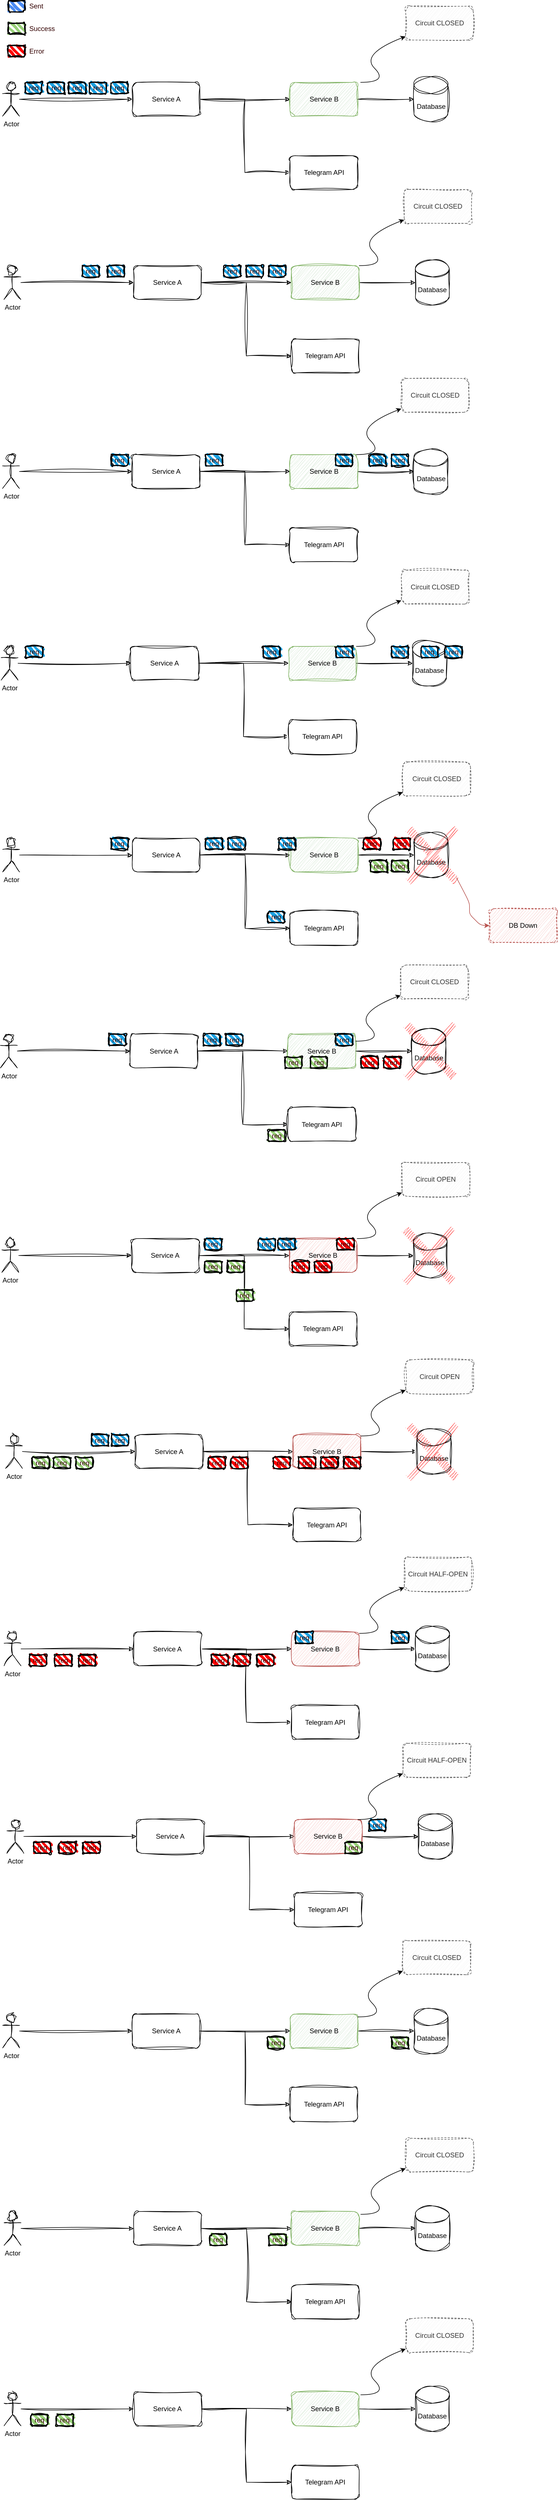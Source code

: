 <mxfile version="24.2.5" type="device">
  <diagram name="Página-1" id="LZ5diUMcOmKyNM0S98L9">
    <mxGraphModel dx="1434" dy="-1502" grid="1" gridSize="10" guides="1" tooltips="1" connect="1" arrows="1" fold="1" page="1" pageScale="1" pageWidth="827" pageHeight="1169" math="0" shadow="0">
      <root>
        <mxCell id="0" />
        <mxCell id="1" parent="0" />
        <mxCell id="Rb0UliQIyJtR2FwWkDRG-1" style="edgeStyle=orthogonalEdgeStyle;rounded=0;orthogonalLoop=1;jettySize=auto;html=1;flowAnimation=0;sketch=1;curveFitting=1;jiggle=2;" edge="1" parent="1" source="Rb0UliQIyJtR2FwWkDRG-3" target="Rb0UliQIyJtR2FwWkDRG-5">
          <mxGeometry relative="1" as="geometry" />
        </mxCell>
        <mxCell id="Rb0UliQIyJtR2FwWkDRG-2" style="edgeStyle=orthogonalEdgeStyle;rounded=0;orthogonalLoop=1;jettySize=auto;html=1;entryX=0;entryY=0.5;entryDx=0;entryDy=0;sketch=1;curveFitting=1;jiggle=2;" edge="1" parent="1" source="Rb0UliQIyJtR2FwWkDRG-3" target="Rb0UliQIyJtR2FwWkDRG-9">
          <mxGeometry relative="1" as="geometry" />
        </mxCell>
        <mxCell id="Rb0UliQIyJtR2FwWkDRG-3" value="Service A" style="rounded=1;whiteSpace=wrap;html=1;sketch=1;curveFitting=1;jiggle=2;" vertex="1" parent="1">
          <mxGeometry x="461.5" y="2495" width="120" height="60" as="geometry" />
        </mxCell>
        <mxCell id="Rb0UliQIyJtR2FwWkDRG-4" style="edgeStyle=orthogonalEdgeStyle;rounded=0;orthogonalLoop=1;jettySize=auto;html=1;sketch=1;curveFitting=1;jiggle=2;" edge="1" parent="1" source="Rb0UliQIyJtR2FwWkDRG-5" target="Rb0UliQIyJtR2FwWkDRG-6">
          <mxGeometry relative="1" as="geometry" />
        </mxCell>
        <mxCell id="Rb0UliQIyJtR2FwWkDRG-5" value="Service B" style="rounded=1;whiteSpace=wrap;html=1;sketch=1;curveFitting=1;jiggle=2;fillColor=#d5e8d4;strokeColor=#82b366;" vertex="1" parent="1">
          <mxGeometry x="741.5" y="2495" width="120" height="60" as="geometry" />
        </mxCell>
        <mxCell id="Rb0UliQIyJtR2FwWkDRG-6" value="Database" style="shape=cylinder3;whiteSpace=wrap;html=1;boundedLbl=1;backgroundOutline=1;size=15;sketch=1;curveFitting=1;jiggle=2;" vertex="1" parent="1">
          <mxGeometry x="961.5" y="2485" width="60" height="80" as="geometry" />
        </mxCell>
        <mxCell id="Rb0UliQIyJtR2FwWkDRG-7" style="edgeStyle=orthogonalEdgeStyle;rounded=0;orthogonalLoop=1;jettySize=auto;html=1;sketch=1;curveFitting=1;jiggle=2;flowAnimation=0;" edge="1" parent="1" source="Rb0UliQIyJtR2FwWkDRG-8" target="Rb0UliQIyJtR2FwWkDRG-3">
          <mxGeometry relative="1" as="geometry" />
        </mxCell>
        <mxCell id="Rb0UliQIyJtR2FwWkDRG-8" value="Actor" style="shape=umlActor;verticalLabelPosition=bottom;verticalAlign=top;html=1;outlineConnect=0;sketch=1;curveFitting=1;jiggle=2;" vertex="1" parent="1">
          <mxGeometry x="231.5" y="2495" width="30" height="60" as="geometry" />
        </mxCell>
        <mxCell id="Rb0UliQIyJtR2FwWkDRG-9" value="Telegram API" style="rounded=1;whiteSpace=wrap;html=1;sketch=1;curveFitting=1;jiggle=2;" vertex="1" parent="1">
          <mxGeometry x="741.5" y="2625" width="120" height="60" as="geometry" />
        </mxCell>
        <mxCell id="Rb0UliQIyJtR2FwWkDRG-10" value="req" style="rounded=1;whiteSpace=wrap;html=1;strokeWidth=2;fillWeight=4;hachureGap=8;hachureAngle=45;fillColor=#1ba1e2;sketch=1;curveFitting=1;jiggle=2;fontColor=#330000;" vertex="1" parent="1">
          <mxGeometry x="349" y="2495" width="30" height="20" as="geometry" />
        </mxCell>
        <mxCell id="Rb0UliQIyJtR2FwWkDRG-11" value="req" style="rounded=1;whiteSpace=wrap;html=1;strokeWidth=2;fillWeight=4;hachureGap=8;hachureAngle=45;fillColor=#1ba1e2;sketch=1;curveFitting=1;jiggle=2;fontColor=#330000;" vertex="1" parent="1">
          <mxGeometry x="385.5" y="2495" width="30" height="20" as="geometry" />
        </mxCell>
        <mxCell id="Rb0UliQIyJtR2FwWkDRG-12" value="req" style="rounded=1;whiteSpace=wrap;html=1;strokeWidth=2;fillWeight=4;hachureGap=8;hachureAngle=45;fillColor=#1ba1e2;sketch=1;curveFitting=1;jiggle=2;fontColor=#330000;" vertex="1" parent="1">
          <mxGeometry x="271.5" y="2495" width="30" height="20" as="geometry" />
        </mxCell>
        <mxCell id="Rb0UliQIyJtR2FwWkDRG-13" value="req" style="rounded=1;whiteSpace=wrap;html=1;strokeWidth=2;fillWeight=4;hachureGap=8;hachureAngle=45;fillColor=#1ba1e2;sketch=1;curveFitting=1;jiggle=2;fontColor=#330000;" vertex="1" parent="1">
          <mxGeometry x="311.5" y="2495" width="30" height="20" as="geometry" />
        </mxCell>
        <mxCell id="Rb0UliQIyJtR2FwWkDRG-14" value="req" style="rounded=1;whiteSpace=wrap;html=1;strokeWidth=2;fillWeight=4;hachureGap=8;hachureAngle=45;fillColor=#1ba1e2;sketch=1;curveFitting=1;jiggle=2;fontColor=#330000;" vertex="1" parent="1">
          <mxGeometry x="424" y="2495" width="30" height="20" as="geometry" />
        </mxCell>
        <mxCell id="Rb0UliQIyJtR2FwWkDRG-15" style="edgeStyle=orthogonalEdgeStyle;rounded=0;orthogonalLoop=1;jettySize=auto;html=1;flowAnimation=0;sketch=1;curveFitting=1;jiggle=2;" edge="1" parent="1" source="Rb0UliQIyJtR2FwWkDRG-17" target="Rb0UliQIyJtR2FwWkDRG-19">
          <mxGeometry relative="1" as="geometry" />
        </mxCell>
        <mxCell id="Rb0UliQIyJtR2FwWkDRG-16" style="edgeStyle=orthogonalEdgeStyle;rounded=0;orthogonalLoop=1;jettySize=auto;html=1;entryX=0;entryY=0.5;entryDx=0;entryDy=0;sketch=1;curveFitting=1;jiggle=2;" edge="1" parent="1" source="Rb0UliQIyJtR2FwWkDRG-17" target="Rb0UliQIyJtR2FwWkDRG-23">
          <mxGeometry relative="1" as="geometry" />
        </mxCell>
        <mxCell id="Rb0UliQIyJtR2FwWkDRG-17" value="Service A" style="rounded=1;whiteSpace=wrap;html=1;sketch=1;curveFitting=1;jiggle=2;" vertex="1" parent="1">
          <mxGeometry x="464" y="2820" width="120" height="60" as="geometry" />
        </mxCell>
        <mxCell id="Rb0UliQIyJtR2FwWkDRG-18" style="edgeStyle=orthogonalEdgeStyle;rounded=0;orthogonalLoop=1;jettySize=auto;html=1;sketch=1;curveFitting=1;jiggle=2;" edge="1" parent="1" source="Rb0UliQIyJtR2FwWkDRG-19" target="Rb0UliQIyJtR2FwWkDRG-20">
          <mxGeometry relative="1" as="geometry" />
        </mxCell>
        <mxCell id="Rb0UliQIyJtR2FwWkDRG-19" value="Service B" style="rounded=1;whiteSpace=wrap;html=1;sketch=1;curveFitting=1;jiggle=2;fillColor=#d5e8d4;strokeColor=#82b366;" vertex="1" parent="1">
          <mxGeometry x="744" y="2820" width="120" height="60" as="geometry" />
        </mxCell>
        <mxCell id="Rb0UliQIyJtR2FwWkDRG-20" value="Database" style="shape=cylinder3;whiteSpace=wrap;html=1;boundedLbl=1;backgroundOutline=1;size=15;sketch=1;curveFitting=1;jiggle=2;" vertex="1" parent="1">
          <mxGeometry x="964" y="2810" width="60" height="80" as="geometry" />
        </mxCell>
        <mxCell id="Rb0UliQIyJtR2FwWkDRG-21" style="edgeStyle=orthogonalEdgeStyle;rounded=0;orthogonalLoop=1;jettySize=auto;html=1;sketch=1;curveFitting=1;jiggle=2;flowAnimation=0;" edge="1" parent="1" source="Rb0UliQIyJtR2FwWkDRG-22" target="Rb0UliQIyJtR2FwWkDRG-17">
          <mxGeometry relative="1" as="geometry" />
        </mxCell>
        <mxCell id="Rb0UliQIyJtR2FwWkDRG-22" value="Actor" style="shape=umlActor;verticalLabelPosition=bottom;verticalAlign=top;html=1;outlineConnect=0;sketch=1;curveFitting=1;jiggle=2;" vertex="1" parent="1">
          <mxGeometry x="234" y="2820" width="30" height="60" as="geometry" />
        </mxCell>
        <mxCell id="Rb0UliQIyJtR2FwWkDRG-23" value="Telegram API" style="rounded=1;whiteSpace=wrap;html=1;sketch=1;curveFitting=1;jiggle=2;" vertex="1" parent="1">
          <mxGeometry x="744" y="2950" width="120" height="60" as="geometry" />
        </mxCell>
        <mxCell id="Rb0UliQIyJtR2FwWkDRG-24" value="req" style="rounded=1;whiteSpace=wrap;html=1;strokeWidth=2;fillWeight=4;hachureGap=8;hachureAngle=45;fillColor=#1ba1e2;sketch=1;curveFitting=1;jiggle=2;fontColor=#330000;" vertex="1" parent="1">
          <mxGeometry x="624" y="2820" width="30" height="20" as="geometry" />
        </mxCell>
        <mxCell id="Rb0UliQIyJtR2FwWkDRG-25" value="req" style="rounded=1;whiteSpace=wrap;html=1;strokeWidth=2;fillWeight=4;hachureGap=8;hachureAngle=45;fillColor=#1ba1e2;sketch=1;curveFitting=1;jiggle=2;fontColor=#330000;" vertex="1" parent="1">
          <mxGeometry x="664" y="2820" width="30" height="20" as="geometry" />
        </mxCell>
        <mxCell id="Rb0UliQIyJtR2FwWkDRG-26" value="req" style="rounded=1;whiteSpace=wrap;html=1;strokeWidth=2;fillWeight=4;hachureGap=8;hachureAngle=45;fillColor=#1ba1e2;sketch=1;curveFitting=1;jiggle=2;fontColor=#330000;" vertex="1" parent="1">
          <mxGeometry x="373" y="2820" width="30" height="20" as="geometry" />
        </mxCell>
        <mxCell id="Rb0UliQIyJtR2FwWkDRG-27" value="req" style="rounded=1;whiteSpace=wrap;html=1;strokeWidth=2;fillWeight=4;hachureGap=8;hachureAngle=45;fillColor=#1ba1e2;sketch=1;curveFitting=1;jiggle=2;fontColor=#330000;" vertex="1" parent="1">
          <mxGeometry x="418" y="2820" width="30" height="20" as="geometry" />
        </mxCell>
        <mxCell id="Rb0UliQIyJtR2FwWkDRG-28" value="req" style="rounded=1;whiteSpace=wrap;html=1;strokeWidth=2;fillWeight=4;hachureGap=8;hachureAngle=45;fillColor=#1ba1e2;sketch=1;curveFitting=1;jiggle=2;fontColor=#330000;" vertex="1" parent="1">
          <mxGeometry x="704" y="2820" width="30" height="20" as="geometry" />
        </mxCell>
        <mxCell id="Rb0UliQIyJtR2FwWkDRG-29" style="edgeStyle=orthogonalEdgeStyle;rounded=0;orthogonalLoop=1;jettySize=auto;html=1;flowAnimation=0;sketch=1;curveFitting=1;jiggle=2;" edge="1" parent="1" source="Rb0UliQIyJtR2FwWkDRG-31" target="Rb0UliQIyJtR2FwWkDRG-33">
          <mxGeometry relative="1" as="geometry" />
        </mxCell>
        <mxCell id="Rb0UliQIyJtR2FwWkDRG-30" style="edgeStyle=orthogonalEdgeStyle;rounded=0;orthogonalLoop=1;jettySize=auto;html=1;entryX=0;entryY=0.5;entryDx=0;entryDy=0;sketch=1;curveFitting=1;jiggle=2;" edge="1" parent="1" source="Rb0UliQIyJtR2FwWkDRG-31" target="Rb0UliQIyJtR2FwWkDRG-37">
          <mxGeometry relative="1" as="geometry" />
        </mxCell>
        <mxCell id="Rb0UliQIyJtR2FwWkDRG-31" value="Service A" style="rounded=1;whiteSpace=wrap;html=1;sketch=1;curveFitting=1;jiggle=2;" vertex="1" parent="1">
          <mxGeometry x="461.5" y="3155" width="120" height="60" as="geometry" />
        </mxCell>
        <mxCell id="Rb0UliQIyJtR2FwWkDRG-32" style="edgeStyle=orthogonalEdgeStyle;rounded=0;orthogonalLoop=1;jettySize=auto;html=1;sketch=1;curveFitting=1;jiggle=2;" edge="1" parent="1" source="Rb0UliQIyJtR2FwWkDRG-33" target="Rb0UliQIyJtR2FwWkDRG-34">
          <mxGeometry relative="1" as="geometry" />
        </mxCell>
        <mxCell id="Rb0UliQIyJtR2FwWkDRG-33" value="Service B" style="rounded=1;whiteSpace=wrap;html=1;sketch=1;curveFitting=1;jiggle=2;fillColor=#d5e8d4;strokeColor=#82b366;" vertex="1" parent="1">
          <mxGeometry x="741.5" y="3155" width="120" height="60" as="geometry" />
        </mxCell>
        <mxCell id="Rb0UliQIyJtR2FwWkDRG-34" value="Database" style="shape=cylinder3;whiteSpace=wrap;html=1;boundedLbl=1;backgroundOutline=1;size=15;sketch=1;curveFitting=1;jiggle=2;" vertex="1" parent="1">
          <mxGeometry x="961.5" y="3145" width="60" height="80" as="geometry" />
        </mxCell>
        <mxCell id="Rb0UliQIyJtR2FwWkDRG-35" style="edgeStyle=orthogonalEdgeStyle;rounded=0;orthogonalLoop=1;jettySize=auto;html=1;sketch=1;curveFitting=1;jiggle=2;flowAnimation=0;" edge="1" parent="1" source="Rb0UliQIyJtR2FwWkDRG-36" target="Rb0UliQIyJtR2FwWkDRG-31">
          <mxGeometry relative="1" as="geometry" />
        </mxCell>
        <mxCell id="Rb0UliQIyJtR2FwWkDRG-36" value="Actor" style="shape=umlActor;verticalLabelPosition=bottom;verticalAlign=top;html=1;outlineConnect=0;sketch=1;curveFitting=1;jiggle=2;" vertex="1" parent="1">
          <mxGeometry x="231.5" y="3155" width="30" height="60" as="geometry" />
        </mxCell>
        <mxCell id="Rb0UliQIyJtR2FwWkDRG-37" value="Telegram API" style="rounded=1;whiteSpace=wrap;html=1;sketch=1;curveFitting=1;jiggle=2;" vertex="1" parent="1">
          <mxGeometry x="741.5" y="3285" width="120" height="60" as="geometry" />
        </mxCell>
        <mxCell id="Rb0UliQIyJtR2FwWkDRG-38" value="req" style="rounded=1;whiteSpace=wrap;html=1;strokeWidth=2;fillWeight=4;hachureGap=8;hachureAngle=45;fillColor=#1ba1e2;sketch=1;curveFitting=1;jiggle=2;fontColor=#330000;" vertex="1" parent="1">
          <mxGeometry x="822.75" y="3155" width="30" height="20" as="geometry" />
        </mxCell>
        <mxCell id="Rb0UliQIyJtR2FwWkDRG-39" value="req" style="rounded=1;whiteSpace=wrap;html=1;strokeWidth=2;fillWeight=4;hachureGap=8;hachureAngle=45;fillColor=#1ba1e2;sketch=1;curveFitting=1;jiggle=2;fontColor=#330000;" vertex="1" parent="1">
          <mxGeometry x="881.5" y="3155" width="30" height="20" as="geometry" />
        </mxCell>
        <mxCell id="Rb0UliQIyJtR2FwWkDRG-40" value="req" style="rounded=1;whiteSpace=wrap;html=1;strokeWidth=2;fillWeight=4;hachureGap=8;hachureAngle=45;fillColor=#1ba1e2;sketch=1;curveFitting=1;jiggle=2;fontColor=#330000;" vertex="1" parent="1">
          <mxGeometry x="424" y="3155" width="30" height="20" as="geometry" />
        </mxCell>
        <mxCell id="Rb0UliQIyJtR2FwWkDRG-41" value="req" style="rounded=1;whiteSpace=wrap;html=1;strokeWidth=2;fillWeight=4;hachureGap=8;hachureAngle=45;fillColor=#1ba1e2;sketch=1;curveFitting=1;jiggle=2;fontColor=#330000;" vertex="1" parent="1">
          <mxGeometry x="591.75" y="3155" width="30" height="20" as="geometry" />
        </mxCell>
        <mxCell id="Rb0UliQIyJtR2FwWkDRG-42" value="req" style="rounded=1;whiteSpace=wrap;html=1;strokeWidth=2;fillWeight=4;hachureGap=8;hachureAngle=45;fillColor=#1ba1e2;sketch=1;curveFitting=1;jiggle=2;fontColor=#330000;" vertex="1" parent="1">
          <mxGeometry x="921.5" y="3155" width="30" height="20" as="geometry" />
        </mxCell>
        <mxCell id="Rb0UliQIyJtR2FwWkDRG-43" style="edgeStyle=orthogonalEdgeStyle;rounded=0;orthogonalLoop=1;jettySize=auto;html=1;flowAnimation=0;sketch=1;curveFitting=1;jiggle=2;" edge="1" parent="1" source="Rb0UliQIyJtR2FwWkDRG-45" target="Rb0UliQIyJtR2FwWkDRG-47">
          <mxGeometry relative="1" as="geometry" />
        </mxCell>
        <mxCell id="Rb0UliQIyJtR2FwWkDRG-44" style="edgeStyle=orthogonalEdgeStyle;rounded=0;orthogonalLoop=1;jettySize=auto;html=1;entryX=0;entryY=0.5;entryDx=0;entryDy=0;sketch=1;curveFitting=1;jiggle=2;" edge="1" parent="1" source="Rb0UliQIyJtR2FwWkDRG-45" target="Rb0UliQIyJtR2FwWkDRG-51">
          <mxGeometry relative="1" as="geometry" />
        </mxCell>
        <mxCell id="Rb0UliQIyJtR2FwWkDRG-45" value="Service A" style="rounded=1;whiteSpace=wrap;html=1;sketch=1;curveFitting=1;jiggle=2;" vertex="1" parent="1">
          <mxGeometry x="457.75" y="4182.5" width="120" height="60" as="geometry" />
        </mxCell>
        <mxCell id="Rb0UliQIyJtR2FwWkDRG-46" style="edgeStyle=orthogonalEdgeStyle;rounded=0;orthogonalLoop=1;jettySize=auto;html=1;sketch=1;curveFitting=1;jiggle=2;" edge="1" parent="1" source="Rb0UliQIyJtR2FwWkDRG-47" target="Rb0UliQIyJtR2FwWkDRG-48">
          <mxGeometry relative="1" as="geometry" />
        </mxCell>
        <mxCell id="Rb0UliQIyJtR2FwWkDRG-47" value="Service B" style="rounded=1;whiteSpace=wrap;html=1;sketch=1;curveFitting=1;jiggle=2;fillColor=#d5e8d4;strokeColor=#82b366;" vertex="1" parent="1">
          <mxGeometry x="737.75" y="4182.5" width="120" height="60" as="geometry" />
        </mxCell>
        <mxCell id="Rb0UliQIyJtR2FwWkDRG-48" value="Database" style="shape=cylinder3;whiteSpace=wrap;html=1;boundedLbl=1;backgroundOutline=1;size=15;sketch=1;curveFitting=1;jiggle=2;" vertex="1" parent="1">
          <mxGeometry x="957.75" y="4172.5" width="60" height="80" as="geometry" />
        </mxCell>
        <mxCell id="Rb0UliQIyJtR2FwWkDRG-49" style="edgeStyle=orthogonalEdgeStyle;rounded=0;orthogonalLoop=1;jettySize=auto;html=1;sketch=1;curveFitting=1;jiggle=2;flowAnimation=0;" edge="1" parent="1" source="Rb0UliQIyJtR2FwWkDRG-50" target="Rb0UliQIyJtR2FwWkDRG-45">
          <mxGeometry relative="1" as="geometry" />
        </mxCell>
        <mxCell id="Rb0UliQIyJtR2FwWkDRG-50" value="Actor" style="shape=umlActor;verticalLabelPosition=bottom;verticalAlign=top;html=1;outlineConnect=0;sketch=1;curveFitting=1;jiggle=2;" vertex="1" parent="1">
          <mxGeometry x="227.75" y="4182.5" width="30" height="60" as="geometry" />
        </mxCell>
        <mxCell id="Rb0UliQIyJtR2FwWkDRG-51" value="Telegram API" style="rounded=1;whiteSpace=wrap;html=1;sketch=1;curveFitting=1;jiggle=2;" vertex="1" parent="1">
          <mxGeometry x="737.75" y="4312.5" width="120" height="60" as="geometry" />
        </mxCell>
        <mxCell id="Rb0UliQIyJtR2FwWkDRG-52" value="req" style="rounded=1;whiteSpace=wrap;html=1;strokeWidth=2;fillWeight=4;hachureGap=8;hachureAngle=45;fillColor=#FF0000;sketch=1;curveFitting=1;jiggle=2;fontColor=#330000;" vertex="1" parent="1">
          <mxGeometry x="907.75" y="4222.5" width="30" height="20" as="geometry" />
        </mxCell>
        <mxCell id="Rb0UliQIyJtR2FwWkDRG-53" value="req" style="rounded=1;whiteSpace=wrap;html=1;strokeWidth=2;fillWeight=4;hachureGap=8;hachureAngle=45;fillColor=#97D077;sketch=1;curveFitting=1;jiggle=2;fontColor=#330000;" vertex="1" parent="1">
          <mxGeometry x="777.75" y="4222.5" width="30" height="20" as="geometry" />
        </mxCell>
        <mxCell id="Rb0UliQIyJtR2FwWkDRG-54" value="req" style="rounded=1;whiteSpace=wrap;html=1;strokeWidth=2;fillWeight=4;hachureGap=8;hachureAngle=45;fillColor=#1ba1e2;sketch=1;curveFitting=1;jiggle=2;fontColor=#330000;" vertex="1" parent="1">
          <mxGeometry x="822.75" y="4182.5" width="30" height="20" as="geometry" />
        </mxCell>
        <mxCell id="Rb0UliQIyJtR2FwWkDRG-55" value="req" style="rounded=1;whiteSpace=wrap;html=1;strokeWidth=2;fillWeight=4;hachureGap=8;hachureAngle=45;fillColor=#FF0000;sketch=1;curveFitting=1;jiggle=2;fontColor=#330000;" vertex="1" parent="1">
          <mxGeometry x="867.75" y="4222.5" width="30" height="20" as="geometry" />
        </mxCell>
        <mxCell id="Rb0UliQIyJtR2FwWkDRG-56" value="req" style="rounded=1;whiteSpace=wrap;html=1;strokeWidth=2;fillWeight=4;hachureGap=8;hachureAngle=45;fillColor=#97D077;sketch=1;curveFitting=1;jiggle=2;fontColor=#330000;" vertex="1" parent="1">
          <mxGeometry x="732.75" y="4222.5" width="30" height="20" as="geometry" />
        </mxCell>
        <mxCell id="Rb0UliQIyJtR2FwWkDRG-57" value="" style="shape=mxgraph.mockup.markup.redX;fillColor=#ff0000;html=1;shadow=0;whiteSpace=wrap;strokeColor=none;sketch=1;curveFitting=1;jiggle=2;" vertex="1" parent="1">
          <mxGeometry x="942.75" y="4160" width="95" height="105" as="geometry" />
        </mxCell>
        <mxCell id="Rb0UliQIyJtR2FwWkDRG-58" value="req" style="rounded=1;whiteSpace=wrap;html=1;strokeWidth=2;fillWeight=4;hachureGap=8;hachureAngle=45;fillColor=#1ba1e2;sketch=1;curveFitting=1;jiggle=2;fontColor=#330000;" vertex="1" parent="1">
          <mxGeometry x="587.75" y="4182.5" width="30" height="20" as="geometry" />
        </mxCell>
        <mxCell id="Rb0UliQIyJtR2FwWkDRG-59" value="req" style="rounded=1;whiteSpace=wrap;html=1;strokeWidth=2;fillWeight=4;hachureGap=8;hachureAngle=45;fillColor=#97D077;sketch=1;curveFitting=1;jiggle=2;fontColor=#330000;" vertex="1" parent="1">
          <mxGeometry x="702.75" y="4352.5" width="30" height="20" as="geometry" />
        </mxCell>
        <mxCell id="Rb0UliQIyJtR2FwWkDRG-60" value="req" style="rounded=1;whiteSpace=wrap;html=1;strokeWidth=2;fillWeight=4;hachureGap=8;hachureAngle=45;fillColor=#1ba1e2;sketch=1;curveFitting=1;jiggle=2;fontColor=#330000;" vertex="1" parent="1">
          <mxGeometry x="420.25" y="4182.5" width="30" height="20" as="geometry" />
        </mxCell>
        <mxCell id="Rb0UliQIyJtR2FwWkDRG-61" value="req" style="rounded=1;whiteSpace=wrap;html=1;strokeWidth=2;fillWeight=4;hachureGap=8;hachureAngle=45;fillColor=#1ba1e2;sketch=1;curveFitting=1;jiggle=2;fontColor=#330000;" vertex="1" parent="1">
          <mxGeometry x="627.75" y="4182.5" width="30" height="20" as="geometry" />
        </mxCell>
        <mxCell id="Rb0UliQIyJtR2FwWkDRG-62" style="edgeStyle=orthogonalEdgeStyle;rounded=0;orthogonalLoop=1;jettySize=auto;html=1;flowAnimation=0;sketch=1;curveFitting=1;jiggle=2;" edge="1" parent="1" source="Rb0UliQIyJtR2FwWkDRG-64" target="Rb0UliQIyJtR2FwWkDRG-66">
          <mxGeometry relative="1" as="geometry" />
        </mxCell>
        <mxCell id="Rb0UliQIyJtR2FwWkDRG-63" style="edgeStyle=orthogonalEdgeStyle;rounded=0;orthogonalLoop=1;jettySize=auto;html=1;entryX=0;entryY=0.5;entryDx=0;entryDy=0;sketch=1;curveFitting=1;jiggle=2;" edge="1" parent="1" source="Rb0UliQIyJtR2FwWkDRG-64" target="Rb0UliQIyJtR2FwWkDRG-70">
          <mxGeometry relative="1" as="geometry" />
        </mxCell>
        <mxCell id="Rb0UliQIyJtR2FwWkDRG-64" value="Service A" style="rounded=1;whiteSpace=wrap;html=1;sketch=1;curveFitting=1;jiggle=2;" vertex="1" parent="1">
          <mxGeometry x="460.25" y="4545" width="120" height="60" as="geometry" />
        </mxCell>
        <mxCell id="Rb0UliQIyJtR2FwWkDRG-65" style="edgeStyle=orthogonalEdgeStyle;rounded=0;orthogonalLoop=1;jettySize=auto;html=1;sketch=1;curveFitting=1;jiggle=2;" edge="1" parent="1" source="Rb0UliQIyJtR2FwWkDRG-66" target="Rb0UliQIyJtR2FwWkDRG-67">
          <mxGeometry relative="1" as="geometry" />
        </mxCell>
        <mxCell id="Rb0UliQIyJtR2FwWkDRG-66" value="Service B" style="rounded=1;whiteSpace=wrap;html=1;sketch=1;curveFitting=1;jiggle=2;fillColor=#f8cecc;strokeColor=#b85450;" vertex="1" parent="1">
          <mxGeometry x="740.25" y="4545" width="120" height="60" as="geometry" />
        </mxCell>
        <mxCell id="Rb0UliQIyJtR2FwWkDRG-67" value="Database" style="shape=cylinder3;whiteSpace=wrap;html=1;boundedLbl=1;backgroundOutline=1;size=15;sketch=1;curveFitting=1;jiggle=2;" vertex="1" parent="1">
          <mxGeometry x="960.25" y="4535" width="60" height="80" as="geometry" />
        </mxCell>
        <mxCell id="Rb0UliQIyJtR2FwWkDRG-68" style="edgeStyle=orthogonalEdgeStyle;rounded=0;orthogonalLoop=1;jettySize=auto;html=1;sketch=1;curveFitting=1;jiggle=2;flowAnimation=0;" edge="1" parent="1" source="Rb0UliQIyJtR2FwWkDRG-69" target="Rb0UliQIyJtR2FwWkDRG-64">
          <mxGeometry relative="1" as="geometry" />
        </mxCell>
        <mxCell id="Rb0UliQIyJtR2FwWkDRG-69" value="Actor" style="shape=umlActor;verticalLabelPosition=bottom;verticalAlign=top;html=1;outlineConnect=0;sketch=1;curveFitting=1;jiggle=2;" vertex="1" parent="1">
          <mxGeometry x="230.25" y="4545" width="30" height="60" as="geometry" />
        </mxCell>
        <mxCell id="Rb0UliQIyJtR2FwWkDRG-70" value="Telegram API" style="rounded=1;whiteSpace=wrap;html=1;sketch=1;curveFitting=1;jiggle=2;" vertex="1" parent="1">
          <mxGeometry x="740.25" y="4675" width="120" height="60" as="geometry" />
        </mxCell>
        <mxCell id="Rb0UliQIyJtR2FwWkDRG-71" value="req" style="rounded=1;whiteSpace=wrap;html=1;strokeWidth=2;fillWeight=4;hachureGap=8;hachureAngle=45;fillColor=#FF0000;sketch=1;curveFitting=1;jiggle=2;fontColor=#330000;" vertex="1" parent="1">
          <mxGeometry x="745.25" y="4585" width="30" height="20" as="geometry" />
        </mxCell>
        <mxCell id="Rb0UliQIyJtR2FwWkDRG-72" value="req" style="rounded=1;whiteSpace=wrap;html=1;strokeWidth=2;fillWeight=4;hachureGap=8;hachureAngle=45;fillColor=#97D077;sketch=1;curveFitting=1;jiggle=2;fontColor=#330000;" vertex="1" parent="1">
          <mxGeometry x="590.25" y="4585" width="30" height="20" as="geometry" />
        </mxCell>
        <mxCell id="Rb0UliQIyJtR2FwWkDRG-73" value="req" style="rounded=1;whiteSpace=wrap;html=1;strokeWidth=2;fillWeight=4;hachureGap=8;hachureAngle=45;fillColor=#FF0000;sketch=1;curveFitting=1;jiggle=2;fontColor=#330000;" vertex="1" parent="1">
          <mxGeometry x="785.25" y="4585" width="30" height="20" as="geometry" />
        </mxCell>
        <mxCell id="Rb0UliQIyJtR2FwWkDRG-74" value="req" style="rounded=1;whiteSpace=wrap;html=1;strokeWidth=2;fillWeight=4;hachureGap=8;hachureAngle=45;fillColor=#97D077;sketch=1;curveFitting=1;jiggle=2;fontColor=#330000;" vertex="1" parent="1">
          <mxGeometry x="630.25" y="4585" width="30" height="20" as="geometry" />
        </mxCell>
        <mxCell id="Rb0UliQIyJtR2FwWkDRG-75" value="" style="shape=mxgraph.mockup.markup.redX;fillColor=#ff0000;html=1;shadow=0;whiteSpace=wrap;strokeColor=none;sketch=1;curveFitting=1;jiggle=2;" vertex="1" parent="1">
          <mxGeometry x="940.25" y="4522.5" width="95" height="105" as="geometry" />
        </mxCell>
        <mxCell id="Rb0UliQIyJtR2FwWkDRG-76" value="req" style="rounded=1;whiteSpace=wrap;html=1;strokeWidth=2;fillWeight=4;hachureGap=8;hachureAngle=45;fillColor=#1ba1e2;sketch=1;curveFitting=1;jiggle=2;fontColor=#330000;" vertex="1" parent="1">
          <mxGeometry x="720.25" y="4545" width="30" height="20" as="geometry" />
        </mxCell>
        <mxCell id="Rb0UliQIyJtR2FwWkDRG-77" value="req" style="rounded=1;whiteSpace=wrap;html=1;strokeWidth=2;fillWeight=4;hachureGap=8;hachureAngle=45;fillColor=#97D077;sketch=1;curveFitting=1;jiggle=2;fontColor=#330000;" vertex="1" parent="1">
          <mxGeometry x="646.25" y="4636" width="30" height="20" as="geometry" />
        </mxCell>
        <mxCell id="Rb0UliQIyJtR2FwWkDRG-78" value="req" style="rounded=1;whiteSpace=wrap;html=1;strokeWidth=2;fillWeight=4;hachureGap=8;hachureAngle=45;fillColor=#1ba1e2;sketch=1;curveFitting=1;jiggle=2;fontColor=#330000;" vertex="1" parent="1">
          <mxGeometry x="590.25" y="4545" width="30" height="20" as="geometry" />
        </mxCell>
        <mxCell id="Rb0UliQIyJtR2FwWkDRG-79" value="req" style="rounded=1;whiteSpace=wrap;html=1;strokeWidth=2;fillWeight=4;hachureGap=8;hachureAngle=45;fillColor=#FF0000;sketch=1;curveFitting=1;jiggle=2;fontColor=#330000;" vertex="1" parent="1">
          <mxGeometry x="825.25" y="4545" width="30" height="20" as="geometry" />
        </mxCell>
        <mxCell id="Rb0UliQIyJtR2FwWkDRG-80" value="Error" style="rounded=1;whiteSpace=wrap;html=1;strokeWidth=2;fillWeight=4;hachureGap=8;hachureAngle=45;fillColor=#FF0000;sketch=1;curveFitting=1;jiggle=2;fontColor=#330000;labelPosition=right;verticalLabelPosition=middle;align=left;verticalAlign=middle;spacingTop=0;spacing=0;spacingLeft=7;" vertex="1" parent="1">
          <mxGeometry x="241.5" y="2430" width="30" height="20" as="geometry" />
        </mxCell>
        <mxCell id="Rb0UliQIyJtR2FwWkDRG-81" value="Sent" style="rounded=1;whiteSpace=wrap;html=1;strokeWidth=2;fillWeight=4;hachureGap=8;hachureAngle=45;fillColor=#4A8AF3;sketch=1;curveFitting=1;jiggle=2;fontColor=#330000;labelPosition=right;verticalLabelPosition=middle;align=left;verticalAlign=middle;spacingTop=0;spacing=0;spacingLeft=7;" vertex="1" parent="1">
          <mxGeometry x="241.5" y="2350" width="30" height="20" as="geometry" />
        </mxCell>
        <mxCell id="Rb0UliQIyJtR2FwWkDRG-82" value="Success" style="rounded=1;whiteSpace=wrap;html=1;strokeWidth=2;fillWeight=4;hachureGap=8;hachureAngle=45;fillColor=#97D077;sketch=1;curveFitting=1;jiggle=2;fontColor=#330000;labelPosition=right;verticalLabelPosition=middle;align=left;verticalAlign=middle;spacingTop=0;spacing=0;spacingLeft=7;" vertex="1" parent="1">
          <mxGeometry x="241.5" y="2390" width="30" height="20" as="geometry" />
        </mxCell>
        <mxCell id="Rb0UliQIyJtR2FwWkDRG-83" style="edgeStyle=orthogonalEdgeStyle;rounded=0;orthogonalLoop=1;jettySize=auto;html=1;flowAnimation=0;sketch=1;curveFitting=1;jiggle=2;" edge="1" parent="1" source="Rb0UliQIyJtR2FwWkDRG-85" target="Rb0UliQIyJtR2FwWkDRG-87">
          <mxGeometry relative="1" as="geometry" />
        </mxCell>
        <mxCell id="Rb0UliQIyJtR2FwWkDRG-84" style="edgeStyle=orthogonalEdgeStyle;rounded=0;orthogonalLoop=1;jettySize=auto;html=1;entryX=0;entryY=0.5;entryDx=0;entryDy=0;sketch=1;curveFitting=1;jiggle=2;" edge="1" parent="1" source="Rb0UliQIyJtR2FwWkDRG-85" target="Rb0UliQIyJtR2FwWkDRG-91">
          <mxGeometry relative="1" as="geometry" />
        </mxCell>
        <mxCell id="Rb0UliQIyJtR2FwWkDRG-85" value="Service A" style="rounded=1;whiteSpace=wrap;html=1;sketch=1;curveFitting=1;jiggle=2;" vertex="1" parent="1">
          <mxGeometry x="459" y="3495" width="120" height="60" as="geometry" />
        </mxCell>
        <mxCell id="Rb0UliQIyJtR2FwWkDRG-86" style="edgeStyle=orthogonalEdgeStyle;rounded=0;orthogonalLoop=1;jettySize=auto;html=1;sketch=1;curveFitting=1;jiggle=2;" edge="1" parent="1" source="Rb0UliQIyJtR2FwWkDRG-87" target="Rb0UliQIyJtR2FwWkDRG-88">
          <mxGeometry relative="1" as="geometry" />
        </mxCell>
        <mxCell id="Rb0UliQIyJtR2FwWkDRG-87" value="Service B" style="rounded=1;whiteSpace=wrap;html=1;sketch=1;curveFitting=1;jiggle=2;fillColor=#d5e8d4;strokeColor=#82b366;" vertex="1" parent="1">
          <mxGeometry x="739" y="3495" width="120" height="60" as="geometry" />
        </mxCell>
        <mxCell id="Rb0UliQIyJtR2FwWkDRG-88" value="Database" style="shape=cylinder3;whiteSpace=wrap;html=1;boundedLbl=1;backgroundOutline=1;size=15;sketch=1;curveFitting=1;jiggle=2;" vertex="1" parent="1">
          <mxGeometry x="959" y="3485" width="60" height="80" as="geometry" />
        </mxCell>
        <mxCell id="Rb0UliQIyJtR2FwWkDRG-89" style="edgeStyle=orthogonalEdgeStyle;rounded=0;orthogonalLoop=1;jettySize=auto;html=1;sketch=1;curveFitting=1;jiggle=2;flowAnimation=0;" edge="1" parent="1" source="Rb0UliQIyJtR2FwWkDRG-90" target="Rb0UliQIyJtR2FwWkDRG-85">
          <mxGeometry relative="1" as="geometry" />
        </mxCell>
        <mxCell id="Rb0UliQIyJtR2FwWkDRG-90" value="Actor" style="shape=umlActor;verticalLabelPosition=bottom;verticalAlign=top;html=1;outlineConnect=0;sketch=1;curveFitting=1;jiggle=2;" vertex="1" parent="1">
          <mxGeometry x="229" y="3495" width="30" height="60" as="geometry" />
        </mxCell>
        <mxCell id="Rb0UliQIyJtR2FwWkDRG-91" value="Telegram API" style="rounded=1;whiteSpace=wrap;html=1;sketch=1;curveFitting=1;jiggle=2;" vertex="1" parent="1">
          <mxGeometry x="739" y="3625" width="120" height="60" as="geometry" />
        </mxCell>
        <mxCell id="Rb0UliQIyJtR2FwWkDRG-92" value="req" style="rounded=1;whiteSpace=wrap;html=1;strokeWidth=2;fillWeight=4;hachureGap=8;hachureAngle=45;fillColor=#1ba1e2;sketch=1;curveFitting=1;jiggle=2;fontColor=#330000;" vertex="1" parent="1">
          <mxGeometry x="921.5" y="3495" width="30" height="20" as="geometry" />
        </mxCell>
        <mxCell id="Rb0UliQIyJtR2FwWkDRG-93" value="req" style="rounded=1;whiteSpace=wrap;html=1;strokeWidth=2;fillWeight=4;hachureGap=8;hachureAngle=45;fillColor=#1ba1e2;sketch=1;curveFitting=1;jiggle=2;fontColor=#330000;" vertex="1" parent="1">
          <mxGeometry x="974" y="3495" width="30" height="20" as="geometry" />
        </mxCell>
        <mxCell id="Rb0UliQIyJtR2FwWkDRG-94" value="req" style="rounded=1;whiteSpace=wrap;html=1;strokeWidth=2;fillWeight=4;hachureGap=8;hachureAngle=45;fillColor=#1ba1e2;sketch=1;curveFitting=1;jiggle=2;fontColor=#330000;" vertex="1" parent="1">
          <mxGeometry x="694" y="3495" width="30" height="20" as="geometry" />
        </mxCell>
        <mxCell id="Rb0UliQIyJtR2FwWkDRG-95" value="req" style="rounded=1;whiteSpace=wrap;html=1;strokeWidth=2;fillWeight=4;hachureGap=8;hachureAngle=45;fillColor=#1ba1e2;sketch=1;curveFitting=1;jiggle=2;fontColor=#330000;" vertex="1" parent="1">
          <mxGeometry x="822.75" y="3495" width="30" height="20" as="geometry" />
        </mxCell>
        <mxCell id="Rb0UliQIyJtR2FwWkDRG-96" value="req" style="rounded=1;whiteSpace=wrap;html=1;strokeWidth=2;fillWeight=4;hachureGap=8;hachureAngle=45;fillColor=#1ba1e2;sketch=1;curveFitting=1;jiggle=2;fontColor=#330000;" vertex="1" parent="1">
          <mxGeometry x="1016.5" y="3495" width="30" height="20" as="geometry" />
        </mxCell>
        <mxCell id="Rb0UliQIyJtR2FwWkDRG-97" style="edgeStyle=orthogonalEdgeStyle;rounded=0;orthogonalLoop=1;jettySize=auto;html=1;flowAnimation=0;sketch=1;curveFitting=1;jiggle=2;" edge="1" parent="1" source="Rb0UliQIyJtR2FwWkDRG-99" target="Rb0UliQIyJtR2FwWkDRG-101">
          <mxGeometry relative="1" as="geometry" />
        </mxCell>
        <mxCell id="Rb0UliQIyJtR2FwWkDRG-98" style="edgeStyle=orthogonalEdgeStyle;rounded=0;orthogonalLoop=1;jettySize=auto;html=1;entryX=0;entryY=0.5;entryDx=0;entryDy=0;sketch=1;curveFitting=1;jiggle=2;" edge="1" parent="1" source="Rb0UliQIyJtR2FwWkDRG-99" target="Rb0UliQIyJtR2FwWkDRG-105">
          <mxGeometry relative="1" as="geometry" />
        </mxCell>
        <mxCell id="Rb0UliQIyJtR2FwWkDRG-99" value="Service A" style="rounded=1;whiteSpace=wrap;html=1;sketch=1;curveFitting=1;jiggle=2;" vertex="1" parent="1">
          <mxGeometry x="461.75" y="3835" width="120" height="60" as="geometry" />
        </mxCell>
        <mxCell id="Rb0UliQIyJtR2FwWkDRG-100" style="edgeStyle=orthogonalEdgeStyle;rounded=0;orthogonalLoop=1;jettySize=auto;html=1;sketch=1;curveFitting=1;jiggle=2;" edge="1" parent="1" source="Rb0UliQIyJtR2FwWkDRG-101" target="Rb0UliQIyJtR2FwWkDRG-102">
          <mxGeometry relative="1" as="geometry" />
        </mxCell>
        <mxCell id="Rb0UliQIyJtR2FwWkDRG-101" value="Service B" style="rounded=1;whiteSpace=wrap;html=1;sketch=1;curveFitting=1;jiggle=2;fillColor=#d5e8d4;strokeColor=#82b366;" vertex="1" parent="1">
          <mxGeometry x="741.75" y="3835" width="120" height="60" as="geometry" />
        </mxCell>
        <mxCell id="Rb0UliQIyJtR2FwWkDRG-102" value="Database" style="shape=cylinder3;whiteSpace=wrap;html=1;boundedLbl=1;backgroundOutline=1;size=15;sketch=1;curveFitting=1;jiggle=2;" vertex="1" parent="1">
          <mxGeometry x="961.75" y="3825" width="60" height="80" as="geometry" />
        </mxCell>
        <mxCell id="Rb0UliQIyJtR2FwWkDRG-103" style="edgeStyle=orthogonalEdgeStyle;rounded=0;orthogonalLoop=1;jettySize=auto;html=1;sketch=1;curveFitting=1;jiggle=2;flowAnimation=0;" edge="1" parent="1" source="Rb0UliQIyJtR2FwWkDRG-104" target="Rb0UliQIyJtR2FwWkDRG-99">
          <mxGeometry relative="1" as="geometry" />
        </mxCell>
        <mxCell id="Rb0UliQIyJtR2FwWkDRG-104" value="Actor" style="shape=umlActor;verticalLabelPosition=bottom;verticalAlign=top;html=1;outlineConnect=0;sketch=1;curveFitting=1;jiggle=2;" vertex="1" parent="1">
          <mxGeometry x="231.75" y="3835" width="30" height="60" as="geometry" />
        </mxCell>
        <mxCell id="Rb0UliQIyJtR2FwWkDRG-105" value="Telegram API" style="rounded=1;whiteSpace=wrap;html=1;sketch=1;curveFitting=1;jiggle=2;" vertex="1" parent="1">
          <mxGeometry x="741.75" y="3965" width="120" height="60" as="geometry" />
        </mxCell>
        <mxCell id="Rb0UliQIyJtR2FwWkDRG-106" value="req" style="rounded=1;whiteSpace=wrap;html=1;strokeWidth=2;fillWeight=4;hachureGap=8;hachureAngle=45;fillColor=#FF0000;sketch=1;curveFitting=1;jiggle=2;fontColor=#330000;" vertex="1" parent="1">
          <mxGeometry x="924.75" y="3835" width="30" height="20" as="geometry" />
        </mxCell>
        <mxCell id="Rb0UliQIyJtR2FwWkDRG-107" value="req" style="rounded=1;whiteSpace=wrap;html=1;strokeWidth=2;fillWeight=4;hachureGap=8;hachureAngle=45;fillColor=#97D077;sketch=1;curveFitting=1;jiggle=2;fontColor=#330000;" vertex="1" parent="1">
          <mxGeometry x="921.75" y="3875" width="30" height="20" as="geometry" />
        </mxCell>
        <mxCell id="Rb0UliQIyJtR2FwWkDRG-108" value="req" style="rounded=1;whiteSpace=wrap;html=1;strokeWidth=2;fillWeight=4;hachureGap=8;hachureAngle=45;fillColor=#1ba1e2;sketch=1;curveFitting=1;jiggle=2;fontColor=#330000;" vertex="1" parent="1">
          <mxGeometry x="721.75" y="3835" width="30" height="20" as="geometry" />
        </mxCell>
        <mxCell id="Rb0UliQIyJtR2FwWkDRG-109" value="req" style="rounded=1;whiteSpace=wrap;html=1;strokeWidth=2;fillWeight=4;hachureGap=8;hachureAngle=45;fillColor=#FF0000;sketch=1;curveFitting=1;jiggle=2;fontColor=#330000;" vertex="1" parent="1">
          <mxGeometry x="871.75" y="3835" width="30" height="20" as="geometry" />
        </mxCell>
        <mxCell id="Rb0UliQIyJtR2FwWkDRG-110" value="req" style="rounded=1;whiteSpace=wrap;html=1;strokeWidth=2;fillWeight=4;hachureGap=8;hachureAngle=45;fillColor=#97D077;sketch=1;curveFitting=1;jiggle=2;fontColor=#330000;" vertex="1" parent="1">
          <mxGeometry x="884.25" y="3875" width="30" height="20" as="geometry" />
        </mxCell>
        <mxCell id="Rb0UliQIyJtR2FwWkDRG-111" value="" style="shape=mxgraph.mockup.markup.redX;fillColor=#ff0000;html=1;shadow=0;whiteSpace=wrap;strokeColor=none;sketch=1;curveFitting=1;jiggle=2;" vertex="1" parent="1">
          <mxGeometry x="946.75" y="3812.5" width="95" height="105" as="geometry" />
        </mxCell>
        <mxCell id="Rb0UliQIyJtR2FwWkDRG-112" value="req" style="rounded=1;whiteSpace=wrap;html=1;strokeWidth=2;fillWeight=4;hachureGap=8;hachureAngle=45;fillColor=#1ba1e2;sketch=1;curveFitting=1;jiggle=2;fontColor=#330000;" vertex="1" parent="1">
          <mxGeometry x="591.75" y="3835" width="30" height="20" as="geometry" />
        </mxCell>
        <mxCell id="Rb0UliQIyJtR2FwWkDRG-113" value="req" style="rounded=1;whiteSpace=wrap;html=1;strokeWidth=2;fillWeight=4;hachureGap=8;hachureAngle=45;fillColor=#1ba1e2;sketch=1;curveFitting=1;jiggle=2;fontColor=#330000;" vertex="1" parent="1">
          <mxGeometry x="701.75" y="3965" width="30" height="20" as="geometry" />
        </mxCell>
        <mxCell id="Rb0UliQIyJtR2FwWkDRG-114" value="req" style="rounded=1;whiteSpace=wrap;html=1;strokeWidth=2;fillWeight=4;hachureGap=8;hachureAngle=45;fillColor=#1ba1e2;sketch=1;curveFitting=1;jiggle=2;fontColor=#330000;" vertex="1" parent="1">
          <mxGeometry x="424.25" y="3835" width="30" height="20" as="geometry" />
        </mxCell>
        <mxCell id="Rb0UliQIyJtR2FwWkDRG-115" value="req" style="rounded=1;whiteSpace=wrap;html=1;strokeWidth=2;fillWeight=4;hachureGap=8;hachureAngle=45;fillColor=#1ba1e2;sketch=1;curveFitting=1;jiggle=2;fontColor=#330000;" vertex="1" parent="1">
          <mxGeometry x="631.75" y="3835" width="30" height="20" as="geometry" />
        </mxCell>
        <mxCell id="Rb0UliQIyJtR2FwWkDRG-116" value="req" style="rounded=1;whiteSpace=wrap;html=1;strokeWidth=2;fillWeight=4;hachureGap=8;hachureAngle=45;fillColor=#1ba1e2;sketch=1;curveFitting=1;jiggle=2;fontColor=#330000;" vertex="1" parent="1">
          <mxGeometry x="685.25" y="4545" width="30" height="20" as="geometry" />
        </mxCell>
        <mxCell id="Rb0UliQIyJtR2FwWkDRG-117" style="edgeStyle=orthogonalEdgeStyle;rounded=0;orthogonalLoop=1;jettySize=auto;html=1;flowAnimation=0;sketch=1;curveFitting=1;jiggle=2;" edge="1" parent="1" source="Rb0UliQIyJtR2FwWkDRG-119" target="Rb0UliQIyJtR2FwWkDRG-121">
          <mxGeometry relative="1" as="geometry" />
        </mxCell>
        <mxCell id="Rb0UliQIyJtR2FwWkDRG-118" style="edgeStyle=orthogonalEdgeStyle;rounded=0;orthogonalLoop=1;jettySize=auto;html=1;entryX=0;entryY=0.5;entryDx=0;entryDy=0;sketch=1;curveFitting=1;jiggle=2;" edge="1" parent="1" source="Rb0UliQIyJtR2FwWkDRG-119" target="Rb0UliQIyJtR2FwWkDRG-125">
          <mxGeometry relative="1" as="geometry" />
        </mxCell>
        <mxCell id="Rb0UliQIyJtR2FwWkDRG-119" value="Service A" style="rounded=1;whiteSpace=wrap;html=1;sketch=1;curveFitting=1;jiggle=2;" vertex="1" parent="1">
          <mxGeometry x="466.75" y="4892.5" width="120" height="60" as="geometry" />
        </mxCell>
        <mxCell id="Rb0UliQIyJtR2FwWkDRG-120" style="edgeStyle=orthogonalEdgeStyle;rounded=0;orthogonalLoop=1;jettySize=auto;html=1;sketch=1;curveFitting=1;jiggle=2;" edge="1" parent="1" source="Rb0UliQIyJtR2FwWkDRG-121" target="Rb0UliQIyJtR2FwWkDRG-122">
          <mxGeometry relative="1" as="geometry" />
        </mxCell>
        <mxCell id="Rb0UliQIyJtR2FwWkDRG-121" value="Service B" style="rounded=1;whiteSpace=wrap;html=1;sketch=1;curveFitting=1;jiggle=2;fillColor=#f8cecc;strokeColor=#b85450;" vertex="1" parent="1">
          <mxGeometry x="746.75" y="4892.5" width="120" height="60" as="geometry" />
        </mxCell>
        <mxCell id="Rb0UliQIyJtR2FwWkDRG-122" value="Database" style="shape=cylinder3;whiteSpace=wrap;html=1;boundedLbl=1;backgroundOutline=1;size=15;sketch=1;curveFitting=1;jiggle=2;" vertex="1" parent="1">
          <mxGeometry x="966.75" y="4882.5" width="60" height="80" as="geometry" />
        </mxCell>
        <mxCell id="Rb0UliQIyJtR2FwWkDRG-123" style="edgeStyle=orthogonalEdgeStyle;rounded=0;orthogonalLoop=1;jettySize=auto;html=1;sketch=1;curveFitting=1;jiggle=2;flowAnimation=0;" edge="1" parent="1" source="Rb0UliQIyJtR2FwWkDRG-124" target="Rb0UliQIyJtR2FwWkDRG-119">
          <mxGeometry relative="1" as="geometry" />
        </mxCell>
        <mxCell id="Rb0UliQIyJtR2FwWkDRG-124" value="Actor" style="shape=umlActor;verticalLabelPosition=bottom;verticalAlign=top;html=1;outlineConnect=0;sketch=1;curveFitting=1;jiggle=2;" vertex="1" parent="1">
          <mxGeometry x="236.75" y="4892.5" width="30" height="60" as="geometry" />
        </mxCell>
        <mxCell id="Rb0UliQIyJtR2FwWkDRG-125" value="Telegram API" style="rounded=1;whiteSpace=wrap;html=1;sketch=1;curveFitting=1;jiggle=2;" vertex="1" parent="1">
          <mxGeometry x="746.75" y="5022.5" width="120" height="60" as="geometry" />
        </mxCell>
        <mxCell id="Rb0UliQIyJtR2FwWkDRG-126" value="req" style="rounded=1;whiteSpace=wrap;html=1;strokeWidth=2;fillWeight=4;hachureGap=8;hachureAngle=45;fillColor=#FF0000;sketch=1;curveFitting=1;jiggle=2;fontColor=#330000;" vertex="1" parent="1">
          <mxGeometry x="596.75" y="4932.5" width="30" height="20" as="geometry" />
        </mxCell>
        <mxCell id="Rb0UliQIyJtR2FwWkDRG-127" value="req" style="rounded=1;whiteSpace=wrap;html=1;strokeWidth=2;fillWeight=4;hachureGap=8;hachureAngle=45;fillColor=#97D077;sketch=1;curveFitting=1;jiggle=2;fontColor=#330000;" vertex="1" parent="1">
          <mxGeometry x="321.75" y="4932.5" width="30" height="20" as="geometry" />
        </mxCell>
        <mxCell id="Rb0UliQIyJtR2FwWkDRG-128" value="req" style="rounded=1;whiteSpace=wrap;html=1;strokeWidth=2;fillWeight=4;hachureGap=8;hachureAngle=45;fillColor=#FF0000;sketch=1;curveFitting=1;jiggle=2;fontColor=#330000;" vertex="1" parent="1">
          <mxGeometry x="636.75" y="4932.5" width="30" height="20" as="geometry" />
        </mxCell>
        <mxCell id="Rb0UliQIyJtR2FwWkDRG-129" value="req" style="rounded=1;whiteSpace=wrap;html=1;strokeWidth=2;fillWeight=4;hachureGap=8;hachureAngle=45;fillColor=#97D077;sketch=1;curveFitting=1;jiggle=2;fontColor=#330000;" vertex="1" parent="1">
          <mxGeometry x="284.25" y="4932.5" width="30" height="20" as="geometry" />
        </mxCell>
        <mxCell id="Rb0UliQIyJtR2FwWkDRG-130" value="" style="shape=mxgraph.mockup.markup.redX;fillColor=#ff0000;html=1;shadow=0;whiteSpace=wrap;strokeColor=none;sketch=1;curveFitting=1;jiggle=2;" vertex="1" parent="1">
          <mxGeometry x="946.75" y="4870" width="95" height="105" as="geometry" />
        </mxCell>
        <mxCell id="Rb0UliQIyJtR2FwWkDRG-131" value="req" style="rounded=1;whiteSpace=wrap;html=1;strokeWidth=2;fillWeight=4;hachureGap=8;hachureAngle=45;fillColor=#FF0000;sketch=1;curveFitting=1;jiggle=2;fontColor=#330000;" vertex="1" parent="1">
          <mxGeometry x="836.75" y="4932.5" width="30" height="20" as="geometry" />
        </mxCell>
        <mxCell id="Rb0UliQIyJtR2FwWkDRG-132" value="req" style="rounded=1;whiteSpace=wrap;html=1;strokeWidth=2;fillWeight=4;hachureGap=8;hachureAngle=45;fillColor=#97D077;sketch=1;curveFitting=1;jiggle=2;fontColor=#330000;" vertex="1" parent="1">
          <mxGeometry x="361.75" y="4932.5" width="30" height="20" as="geometry" />
        </mxCell>
        <mxCell id="Rb0UliQIyJtR2FwWkDRG-133" value="req" style="rounded=1;whiteSpace=wrap;html=1;strokeWidth=2;fillWeight=4;hachureGap=8;hachureAngle=45;fillColor=#FF0000;sketch=1;curveFitting=1;jiggle=2;fontColor=#330000;" vertex="1" parent="1">
          <mxGeometry x="756.75" y="4932.5" width="30" height="20" as="geometry" />
        </mxCell>
        <mxCell id="Rb0UliQIyJtR2FwWkDRG-134" value="req" style="rounded=1;whiteSpace=wrap;html=1;strokeWidth=2;fillWeight=4;hachureGap=8;hachureAngle=45;fillColor=#FF0000;sketch=1;curveFitting=1;jiggle=2;fontColor=#330000;" vertex="1" parent="1">
          <mxGeometry x="711.75" y="4932.5" width="30" height="20" as="geometry" />
        </mxCell>
        <mxCell id="Rb0UliQIyJtR2FwWkDRG-135" value="req" style="rounded=1;whiteSpace=wrap;html=1;strokeWidth=2;fillWeight=4;hachureGap=8;hachureAngle=45;fillColor=#FF0000;sketch=1;curveFitting=1;jiggle=2;fontColor=#330000;" vertex="1" parent="1">
          <mxGeometry x="796.75" y="4932.5" width="30" height="20" as="geometry" />
        </mxCell>
        <mxCell id="Rb0UliQIyJtR2FwWkDRG-136" style="edgeStyle=orthogonalEdgeStyle;rounded=0;orthogonalLoop=1;jettySize=auto;html=1;flowAnimation=0;sketch=1;curveFitting=1;jiggle=2;" edge="1" parent="1" source="Rb0UliQIyJtR2FwWkDRG-138" target="Rb0UliQIyJtR2FwWkDRG-140">
          <mxGeometry relative="1" as="geometry" />
        </mxCell>
        <mxCell id="Rb0UliQIyJtR2FwWkDRG-137" style="edgeStyle=orthogonalEdgeStyle;rounded=0;orthogonalLoop=1;jettySize=auto;html=1;entryX=0;entryY=0.5;entryDx=0;entryDy=0;sketch=1;curveFitting=1;jiggle=2;" edge="1" parent="1" source="Rb0UliQIyJtR2FwWkDRG-138" target="Rb0UliQIyJtR2FwWkDRG-144">
          <mxGeometry relative="1" as="geometry" />
        </mxCell>
        <mxCell id="Rb0UliQIyJtR2FwWkDRG-138" value="Service A" style="rounded=1;whiteSpace=wrap;html=1;sketch=1;curveFitting=1;jiggle=2;" vertex="1" parent="1">
          <mxGeometry x="464.25" y="5242.5" width="120" height="60" as="geometry" />
        </mxCell>
        <mxCell id="Rb0UliQIyJtR2FwWkDRG-139" style="edgeStyle=orthogonalEdgeStyle;rounded=0;orthogonalLoop=1;jettySize=auto;html=1;sketch=1;curveFitting=1;jiggle=2;" edge="1" parent="1" source="Rb0UliQIyJtR2FwWkDRG-140" target="Rb0UliQIyJtR2FwWkDRG-141">
          <mxGeometry relative="1" as="geometry" />
        </mxCell>
        <mxCell id="Rb0UliQIyJtR2FwWkDRG-140" value="Service B" style="rounded=1;whiteSpace=wrap;html=1;sketch=1;curveFitting=1;jiggle=2;fillColor=#f8cecc;strokeColor=#b85450;" vertex="1" parent="1">
          <mxGeometry x="744.25" y="5242.5" width="120" height="60" as="geometry" />
        </mxCell>
        <mxCell id="Rb0UliQIyJtR2FwWkDRG-141" value="Database" style="shape=cylinder3;whiteSpace=wrap;html=1;boundedLbl=1;backgroundOutline=1;size=15;sketch=1;curveFitting=1;jiggle=2;" vertex="1" parent="1">
          <mxGeometry x="964.25" y="5232.5" width="60" height="80" as="geometry" />
        </mxCell>
        <mxCell id="Rb0UliQIyJtR2FwWkDRG-142" style="edgeStyle=orthogonalEdgeStyle;rounded=0;orthogonalLoop=1;jettySize=auto;html=1;sketch=1;curveFitting=1;jiggle=2;flowAnimation=0;" edge="1" parent="1" source="Rb0UliQIyJtR2FwWkDRG-143" target="Rb0UliQIyJtR2FwWkDRG-138">
          <mxGeometry relative="1" as="geometry" />
        </mxCell>
        <mxCell id="Rb0UliQIyJtR2FwWkDRG-143" value="Actor" style="shape=umlActor;verticalLabelPosition=bottom;verticalAlign=top;html=1;outlineConnect=0;sketch=1;curveFitting=1;jiggle=2;" vertex="1" parent="1">
          <mxGeometry x="234.25" y="5242.5" width="30" height="60" as="geometry" />
        </mxCell>
        <mxCell id="Rb0UliQIyJtR2FwWkDRG-144" value="Telegram API" style="rounded=1;whiteSpace=wrap;html=1;sketch=1;curveFitting=1;jiggle=2;" vertex="1" parent="1">
          <mxGeometry x="744.25" y="5372.5" width="120" height="60" as="geometry" />
        </mxCell>
        <mxCell id="Rb0UliQIyJtR2FwWkDRG-145" value="req" style="rounded=1;whiteSpace=wrap;html=1;strokeWidth=2;fillWeight=4;hachureGap=8;hachureAngle=45;fillColor=#FF0000;sketch=1;curveFitting=1;jiggle=2;fontColor=#330000;" vertex="1" parent="1">
          <mxGeometry x="279.25" y="5282.5" width="30" height="20" as="geometry" />
        </mxCell>
        <mxCell id="Rb0UliQIyJtR2FwWkDRG-146" value="req" style="rounded=1;whiteSpace=wrap;html=1;strokeWidth=2;fillWeight=4;hachureGap=8;hachureAngle=45;fillColor=#FF0000;sketch=1;curveFitting=1;jiggle=2;fontColor=#330000;" vertex="1" parent="1">
          <mxGeometry x="324.25" y="5282.5" width="30" height="20" as="geometry" />
        </mxCell>
        <mxCell id="Rb0UliQIyJtR2FwWkDRG-147" value="req" style="rounded=1;whiteSpace=wrap;html=1;strokeWidth=2;fillWeight=4;hachureGap=8;hachureAngle=45;fillColor=#FF0000;sketch=1;curveFitting=1;jiggle=2;fontColor=#330000;" vertex="1" parent="1">
          <mxGeometry x="682.75" y="5282.5" width="30" height="20" as="geometry" />
        </mxCell>
        <mxCell id="Rb0UliQIyJtR2FwWkDRG-148" value="req" style="rounded=1;whiteSpace=wrap;html=1;strokeWidth=2;fillWeight=4;hachureGap=8;hachureAngle=45;fillColor=#FF0000;sketch=1;curveFitting=1;jiggle=2;fontColor=#330000;" vertex="1" parent="1">
          <mxGeometry x="601.75" y="5282.5" width="30" height="20" as="geometry" />
        </mxCell>
        <mxCell id="Rb0UliQIyJtR2FwWkDRG-149" value="req" style="rounded=1;whiteSpace=wrap;html=1;strokeWidth=2;fillWeight=4;hachureGap=8;hachureAngle=45;fillColor=#FF0000;sketch=1;curveFitting=1;jiggle=2;fontColor=#330000;" vertex="1" parent="1">
          <mxGeometry x="366.75" y="5282.5" width="30" height="20" as="geometry" />
        </mxCell>
        <mxCell id="Rb0UliQIyJtR2FwWkDRG-150" value="req" style="rounded=1;whiteSpace=wrap;html=1;strokeWidth=2;fillWeight=4;hachureGap=8;hachureAngle=45;fillColor=#FF0000;sketch=1;curveFitting=1;jiggle=2;fontColor=#330000;" vertex="1" parent="1">
          <mxGeometry x="640.75" y="5282.5" width="30" height="20" as="geometry" />
        </mxCell>
        <mxCell id="Rb0UliQIyJtR2FwWkDRG-151" value="req" style="rounded=1;whiteSpace=wrap;html=1;strokeWidth=2;fillWeight=4;hachureGap=8;hachureAngle=45;fillColor=#1ba1e2;sketch=1;curveFitting=1;jiggle=2;fontColor=#330000;" vertex="1" parent="1">
          <mxGeometry x="921.75" y="5242.5" width="30" height="20" as="geometry" />
        </mxCell>
        <mxCell id="Rb0UliQIyJtR2FwWkDRG-152" value="req" style="rounded=1;whiteSpace=wrap;html=1;strokeWidth=2;fillWeight=4;hachureGap=8;hachureAngle=45;fillColor=#1ba1e2;sketch=1;curveFitting=1;jiggle=2;fontColor=#330000;" vertex="1" parent="1">
          <mxGeometry x="424.75" y="4892.5" width="30" height="20" as="geometry" />
        </mxCell>
        <mxCell id="Rb0UliQIyJtR2FwWkDRG-153" value="req" style="rounded=1;whiteSpace=wrap;html=1;strokeWidth=2;fillWeight=4;hachureGap=8;hachureAngle=45;fillColor=#1ba1e2;sketch=1;curveFitting=1;jiggle=2;fontColor=#330000;" vertex="1" parent="1">
          <mxGeometry x="751.75" y="5242.5" width="30" height="20" as="geometry" />
        </mxCell>
        <mxCell id="Rb0UliQIyJtR2FwWkDRG-154" value="req" style="rounded=1;whiteSpace=wrap;html=1;strokeWidth=2;fillWeight=4;hachureGap=8;hachureAngle=45;fillColor=#1ba1e2;sketch=1;curveFitting=1;jiggle=2;fontColor=#330000;" vertex="1" parent="1">
          <mxGeometry x="389.25" y="4892.5" width="30" height="20" as="geometry" />
        </mxCell>
        <mxCell id="Rb0UliQIyJtR2FwWkDRG-155" style="edgeStyle=orthogonalEdgeStyle;rounded=0;orthogonalLoop=1;jettySize=auto;html=1;flowAnimation=0;sketch=1;curveFitting=1;jiggle=2;" edge="1" parent="1" source="Rb0UliQIyJtR2FwWkDRG-157" target="Rb0UliQIyJtR2FwWkDRG-159">
          <mxGeometry relative="1" as="geometry" />
        </mxCell>
        <mxCell id="Rb0UliQIyJtR2FwWkDRG-156" style="edgeStyle=orthogonalEdgeStyle;rounded=0;orthogonalLoop=1;jettySize=auto;html=1;entryX=0;entryY=0.5;entryDx=0;entryDy=0;sketch=1;curveFitting=1;jiggle=2;" edge="1" parent="1" source="Rb0UliQIyJtR2FwWkDRG-157" target="Rb0UliQIyJtR2FwWkDRG-163">
          <mxGeometry relative="1" as="geometry" />
        </mxCell>
        <mxCell id="Rb0UliQIyJtR2FwWkDRG-157" value="Service A" style="rounded=1;whiteSpace=wrap;html=1;sketch=1;curveFitting=1;jiggle=2;" vertex="1" parent="1">
          <mxGeometry x="464.25" y="6270" width="120" height="60" as="geometry" />
        </mxCell>
        <mxCell id="Rb0UliQIyJtR2FwWkDRG-158" style="edgeStyle=orthogonalEdgeStyle;rounded=0;orthogonalLoop=1;jettySize=auto;html=1;sketch=1;curveFitting=1;jiggle=2;" edge="1" parent="1" source="Rb0UliQIyJtR2FwWkDRG-159" target="Rb0UliQIyJtR2FwWkDRG-160">
          <mxGeometry relative="1" as="geometry" />
        </mxCell>
        <mxCell id="Rb0UliQIyJtR2FwWkDRG-159" value="Service B" style="rounded=1;whiteSpace=wrap;html=1;sketch=1;curveFitting=1;jiggle=2;fillColor=#d5e8d4;strokeColor=#82b366;" vertex="1" parent="1">
          <mxGeometry x="744.25" y="6270" width="120" height="60" as="geometry" />
        </mxCell>
        <mxCell id="Rb0UliQIyJtR2FwWkDRG-160" value="Database" style="shape=cylinder3;whiteSpace=wrap;html=1;boundedLbl=1;backgroundOutline=1;size=15;sketch=1;curveFitting=1;jiggle=2;" vertex="1" parent="1">
          <mxGeometry x="964.25" y="6260" width="60" height="80" as="geometry" />
        </mxCell>
        <mxCell id="Rb0UliQIyJtR2FwWkDRG-161" style="edgeStyle=orthogonalEdgeStyle;rounded=0;orthogonalLoop=1;jettySize=auto;html=1;sketch=1;curveFitting=1;jiggle=2;flowAnimation=0;" edge="1" parent="1" source="Rb0UliQIyJtR2FwWkDRG-162" target="Rb0UliQIyJtR2FwWkDRG-157">
          <mxGeometry relative="1" as="geometry" />
        </mxCell>
        <mxCell id="Rb0UliQIyJtR2FwWkDRG-162" value="Actor" style="shape=umlActor;verticalLabelPosition=bottom;verticalAlign=top;html=1;outlineConnect=0;sketch=1;curveFitting=1;jiggle=2;" vertex="1" parent="1">
          <mxGeometry x="234.25" y="6270" width="30" height="60" as="geometry" />
        </mxCell>
        <mxCell id="Rb0UliQIyJtR2FwWkDRG-163" value="Telegram API" style="rounded=1;whiteSpace=wrap;html=1;sketch=1;curveFitting=1;jiggle=2;" vertex="1" parent="1">
          <mxGeometry x="744.25" y="6400" width="120" height="60" as="geometry" />
        </mxCell>
        <mxCell id="Rb0UliQIyJtR2FwWkDRG-164" value="req" style="rounded=1;whiteSpace=wrap;html=1;strokeWidth=2;fillWeight=4;hachureGap=8;hachureAngle=45;fillColor=#97D077;sketch=1;curveFitting=1;jiggle=2;fontColor=#330000;" vertex="1" parent="1">
          <mxGeometry x="599.25" y="6310" width="30" height="20" as="geometry" />
        </mxCell>
        <mxCell id="Rb0UliQIyJtR2FwWkDRG-165" value="req" style="rounded=1;whiteSpace=wrap;html=1;strokeWidth=2;fillWeight=4;hachureGap=8;hachureAngle=45;fillColor=#97D077;sketch=1;curveFitting=1;jiggle=2;fontColor=#330000;" vertex="1" parent="1">
          <mxGeometry x="704.25" y="6310" width="30" height="20" as="geometry" />
        </mxCell>
        <mxCell id="Rb0UliQIyJtR2FwWkDRG-166" style="edgeStyle=orthogonalEdgeStyle;rounded=0;orthogonalLoop=1;jettySize=auto;html=1;flowAnimation=0;sketch=1;curveFitting=1;jiggle=2;" edge="1" parent="1" source="Rb0UliQIyJtR2FwWkDRG-168" target="Rb0UliQIyJtR2FwWkDRG-170">
          <mxGeometry relative="1" as="geometry" />
        </mxCell>
        <mxCell id="Rb0UliQIyJtR2FwWkDRG-167" style="edgeStyle=orthogonalEdgeStyle;rounded=0;orthogonalLoop=1;jettySize=auto;html=1;entryX=0;entryY=0.5;entryDx=0;entryDy=0;sketch=1;curveFitting=1;jiggle=2;" edge="1" parent="1" source="Rb0UliQIyJtR2FwWkDRG-168" target="Rb0UliQIyJtR2FwWkDRG-174">
          <mxGeometry relative="1" as="geometry" />
        </mxCell>
        <mxCell id="Rb0UliQIyJtR2FwWkDRG-168" value="Service A" style="rounded=1;whiteSpace=wrap;html=1;sketch=1;curveFitting=1;jiggle=2;" vertex="1" parent="1">
          <mxGeometry x="469.25" y="5575" width="120" height="60" as="geometry" />
        </mxCell>
        <mxCell id="Rb0UliQIyJtR2FwWkDRG-169" style="edgeStyle=orthogonalEdgeStyle;rounded=0;orthogonalLoop=1;jettySize=auto;html=1;sketch=1;curveFitting=1;jiggle=2;" edge="1" parent="1" source="Rb0UliQIyJtR2FwWkDRG-170" target="Rb0UliQIyJtR2FwWkDRG-171">
          <mxGeometry relative="1" as="geometry" />
        </mxCell>
        <mxCell id="Rb0UliQIyJtR2FwWkDRG-170" value="Service B" style="rounded=1;whiteSpace=wrap;html=1;sketch=1;curveFitting=1;jiggle=2;fillColor=#f8cecc;strokeColor=#b85450;" vertex="1" parent="1">
          <mxGeometry x="749.25" y="5575" width="120" height="60" as="geometry" />
        </mxCell>
        <mxCell id="Rb0UliQIyJtR2FwWkDRG-171" value="Database" style="shape=cylinder3;whiteSpace=wrap;html=1;boundedLbl=1;backgroundOutline=1;size=15;sketch=1;curveFitting=1;jiggle=2;" vertex="1" parent="1">
          <mxGeometry x="969.25" y="5565" width="60" height="80" as="geometry" />
        </mxCell>
        <mxCell id="Rb0UliQIyJtR2FwWkDRG-172" style="edgeStyle=orthogonalEdgeStyle;rounded=0;orthogonalLoop=1;jettySize=auto;html=1;sketch=1;curveFitting=1;jiggle=2;flowAnimation=0;" edge="1" parent="1" source="Rb0UliQIyJtR2FwWkDRG-173" target="Rb0UliQIyJtR2FwWkDRG-168">
          <mxGeometry relative="1" as="geometry" />
        </mxCell>
        <mxCell id="Rb0UliQIyJtR2FwWkDRG-173" value="Actor" style="shape=umlActor;verticalLabelPosition=bottom;verticalAlign=top;html=1;outlineConnect=0;sketch=1;curveFitting=1;jiggle=2;" vertex="1" parent="1">
          <mxGeometry x="239.25" y="5575" width="30" height="60" as="geometry" />
        </mxCell>
        <mxCell id="Rb0UliQIyJtR2FwWkDRG-174" value="Telegram API" style="rounded=1;whiteSpace=wrap;html=1;sketch=1;curveFitting=1;jiggle=2;" vertex="1" parent="1">
          <mxGeometry x="749.25" y="5705" width="120" height="60" as="geometry" />
        </mxCell>
        <mxCell id="Rb0UliQIyJtR2FwWkDRG-175" value="req" style="rounded=1;whiteSpace=wrap;html=1;strokeWidth=2;fillWeight=4;hachureGap=8;hachureAngle=45;fillColor=#FF0000;sketch=1;curveFitting=1;jiggle=2;fontColor=#330000;" vertex="1" parent="1">
          <mxGeometry x="286.75" y="5615" width="30" height="20" as="geometry" />
        </mxCell>
        <mxCell id="Rb0UliQIyJtR2FwWkDRG-176" value="req" style="rounded=1;whiteSpace=wrap;html=1;strokeWidth=2;fillWeight=4;hachureGap=8;hachureAngle=45;fillColor=#FF0000;sketch=1;curveFitting=1;jiggle=2;fontColor=#330000;" vertex="1" parent="1">
          <mxGeometry x="331.75" y="5615" width="30" height="20" as="geometry" />
        </mxCell>
        <mxCell id="Rb0UliQIyJtR2FwWkDRG-177" value="req" style="rounded=1;whiteSpace=wrap;html=1;strokeWidth=2;fillWeight=4;hachureGap=8;hachureAngle=45;fillColor=#FF0000;sketch=1;curveFitting=1;jiggle=2;fontColor=#330000;" vertex="1" parent="1">
          <mxGeometry x="374.25" y="5615" width="30" height="20" as="geometry" />
        </mxCell>
        <mxCell id="Rb0UliQIyJtR2FwWkDRG-178" value="req" style="rounded=1;whiteSpace=wrap;html=1;strokeWidth=2;fillWeight=4;hachureGap=8;hachureAngle=45;fillColor=#97D077;sketch=1;curveFitting=1;jiggle=2;fontColor=#330000;" vertex="1" parent="1">
          <mxGeometry x="839.25" y="5615" width="30" height="20" as="geometry" />
        </mxCell>
        <mxCell id="Rb0UliQIyJtR2FwWkDRG-179" value="req" style="rounded=1;whiteSpace=wrap;html=1;strokeWidth=2;fillWeight=4;hachureGap=8;hachureAngle=45;fillColor=#1ba1e2;sketch=1;curveFitting=1;jiggle=2;fontColor=#330000;" vertex="1" parent="1">
          <mxGeometry x="881.75" y="5575" width="30" height="20" as="geometry" />
        </mxCell>
        <mxCell id="Rb0UliQIyJtR2FwWkDRG-180" style="edgeStyle=orthogonalEdgeStyle;rounded=0;orthogonalLoop=1;jettySize=auto;html=1;flowAnimation=0;sketch=1;curveFitting=1;jiggle=2;" edge="1" parent="1" source="Rb0UliQIyJtR2FwWkDRG-182" target="Rb0UliQIyJtR2FwWkDRG-184">
          <mxGeometry relative="1" as="geometry" />
        </mxCell>
        <mxCell id="Rb0UliQIyJtR2FwWkDRG-181" style="edgeStyle=orthogonalEdgeStyle;rounded=0;orthogonalLoop=1;jettySize=auto;html=1;entryX=0;entryY=0.5;entryDx=0;entryDy=0;sketch=1;curveFitting=1;jiggle=2;" edge="1" parent="1" source="Rb0UliQIyJtR2FwWkDRG-182" target="Rb0UliQIyJtR2FwWkDRG-188">
          <mxGeometry relative="1" as="geometry" />
        </mxCell>
        <mxCell id="Rb0UliQIyJtR2FwWkDRG-182" value="Service A" style="rounded=1;whiteSpace=wrap;html=1;sketch=1;curveFitting=1;jiggle=2;" vertex="1" parent="1">
          <mxGeometry x="461.75" y="5920" width="120" height="60" as="geometry" />
        </mxCell>
        <mxCell id="Rb0UliQIyJtR2FwWkDRG-183" style="edgeStyle=orthogonalEdgeStyle;rounded=0;orthogonalLoop=1;jettySize=auto;html=1;sketch=1;curveFitting=1;jiggle=2;" edge="1" parent="1" source="Rb0UliQIyJtR2FwWkDRG-184" target="Rb0UliQIyJtR2FwWkDRG-185">
          <mxGeometry relative="1" as="geometry" />
        </mxCell>
        <mxCell id="Rb0UliQIyJtR2FwWkDRG-184" value="Service B" style="rounded=1;whiteSpace=wrap;html=1;sketch=1;curveFitting=1;jiggle=2;fillColor=#d5e8d4;strokeColor=#82b366;" vertex="1" parent="1">
          <mxGeometry x="741.75" y="5920" width="120" height="60" as="geometry" />
        </mxCell>
        <mxCell id="Rb0UliQIyJtR2FwWkDRG-185" value="Database" style="shape=cylinder3;whiteSpace=wrap;html=1;boundedLbl=1;backgroundOutline=1;size=15;sketch=1;curveFitting=1;jiggle=2;" vertex="1" parent="1">
          <mxGeometry x="961.75" y="5910" width="60" height="80" as="geometry" />
        </mxCell>
        <mxCell id="Rb0UliQIyJtR2FwWkDRG-186" style="edgeStyle=orthogonalEdgeStyle;rounded=0;orthogonalLoop=1;jettySize=auto;html=1;sketch=1;curveFitting=1;jiggle=2;flowAnimation=0;" edge="1" parent="1" source="Rb0UliQIyJtR2FwWkDRG-187" target="Rb0UliQIyJtR2FwWkDRG-182">
          <mxGeometry relative="1" as="geometry" />
        </mxCell>
        <mxCell id="Rb0UliQIyJtR2FwWkDRG-187" value="Actor" style="shape=umlActor;verticalLabelPosition=bottom;verticalAlign=top;html=1;outlineConnect=0;sketch=1;curveFitting=1;jiggle=2;" vertex="1" parent="1">
          <mxGeometry x="231.75" y="5920" width="30" height="60" as="geometry" />
        </mxCell>
        <mxCell id="Rb0UliQIyJtR2FwWkDRG-188" value="Telegram API" style="rounded=1;whiteSpace=wrap;html=1;sketch=1;curveFitting=1;jiggle=2;" vertex="1" parent="1">
          <mxGeometry x="741.75" y="6050" width="120" height="60" as="geometry" />
        </mxCell>
        <mxCell id="Rb0UliQIyJtR2FwWkDRG-189" value="req" style="rounded=1;whiteSpace=wrap;html=1;strokeWidth=2;fillWeight=4;hachureGap=8;hachureAngle=45;fillColor=#97D077;sketch=1;curveFitting=1;jiggle=2;fontColor=#330000;" vertex="1" parent="1">
          <mxGeometry x="921.75" y="5961" width="30" height="20" as="geometry" />
        </mxCell>
        <mxCell id="Rb0UliQIyJtR2FwWkDRG-190" value="req" style="rounded=1;whiteSpace=wrap;html=1;strokeWidth=2;fillWeight=4;hachureGap=8;hachureAngle=45;fillColor=#97D077;sketch=1;curveFitting=1;jiggle=2;fontColor=#330000;" vertex="1" parent="1">
          <mxGeometry x="701.75" y="5961" width="30" height="20" as="geometry" />
        </mxCell>
        <mxCell id="Rb0UliQIyJtR2FwWkDRG-191" value="" style="curved=1;endArrow=classic;html=1;rounded=0;" edge="1" parent="1" target="Rb0UliQIyJtR2FwWkDRG-192">
          <mxGeometry width="50" height="50" relative="1" as="geometry">
            <mxPoint x="860.25" y="4545" as="sourcePoint" />
            <mxPoint x="1000.25" y="4440" as="targetPoint" />
            <Array as="points">
              <mxPoint x="910.25" y="4545" />
              <mxPoint x="860.25" y="4495" />
            </Array>
          </mxGeometry>
        </mxCell>
        <mxCell id="Rb0UliQIyJtR2FwWkDRG-192" value="Circuit OPEN" style="rounded=1;whiteSpace=wrap;html=1;fillColor=#f5f5f5;fontColor=#333333;strokeColor=#666666;dashed=1;sketch=1;curveFitting=1;jiggle=2;" vertex="1" parent="1">
          <mxGeometry x="940.25" y="4410" width="120" height="60" as="geometry" />
        </mxCell>
        <mxCell id="Rb0UliQIyJtR2FwWkDRG-193" value="" style="curved=1;endArrow=classic;html=1;rounded=0;" edge="1" parent="1" target="Rb0UliQIyJtR2FwWkDRG-194">
          <mxGeometry width="50" height="50" relative="1" as="geometry">
            <mxPoint x="866.75" y="4895" as="sourcePoint" />
            <mxPoint x="1006.75" y="4790" as="targetPoint" />
            <Array as="points">
              <mxPoint x="916.75" y="4895" />
              <mxPoint x="866.75" y="4845" />
            </Array>
          </mxGeometry>
        </mxCell>
        <mxCell id="Rb0UliQIyJtR2FwWkDRG-194" value="Circuit OPEN" style="rounded=1;whiteSpace=wrap;html=1;fillColor=#f5f5f5;fontColor=#333333;strokeColor=#666666;dashed=1;sketch=1;curveFitting=1;jiggle=2;" vertex="1" parent="1">
          <mxGeometry x="946.75" y="4760" width="120" height="60" as="geometry" />
        </mxCell>
        <mxCell id="Rb0UliQIyJtR2FwWkDRG-195" value="" style="curved=1;endArrow=classic;html=1;rounded=0;" edge="1" parent="1" target="Rb0UliQIyJtR2FwWkDRG-196">
          <mxGeometry width="50" height="50" relative="1" as="geometry">
            <mxPoint x="864.25" y="5245" as="sourcePoint" />
            <mxPoint x="1004.25" y="5140" as="targetPoint" />
            <Array as="points">
              <mxPoint x="914.25" y="5245" />
              <mxPoint x="864.25" y="5195" />
            </Array>
          </mxGeometry>
        </mxCell>
        <mxCell id="Rb0UliQIyJtR2FwWkDRG-196" value="Circuit HALF-OPEN" style="rounded=1;whiteSpace=wrap;html=1;fillColor=#f5f5f5;fontColor=#333333;strokeColor=#666666;dashed=1;sketch=1;curveFitting=1;jiggle=2;" vertex="1" parent="1">
          <mxGeometry x="944.25" y="5110" width="120" height="60" as="geometry" />
        </mxCell>
        <mxCell id="Rb0UliQIyJtR2FwWkDRG-197" value="" style="curved=1;endArrow=classic;html=1;rounded=0;" edge="1" parent="1" target="Rb0UliQIyJtR2FwWkDRG-198">
          <mxGeometry width="50" height="50" relative="1" as="geometry">
            <mxPoint x="861.75" y="5575" as="sourcePoint" />
            <mxPoint x="1001.75" y="5470" as="targetPoint" />
            <Array as="points">
              <mxPoint x="911.75" y="5575" />
              <mxPoint x="861.75" y="5525" />
            </Array>
          </mxGeometry>
        </mxCell>
        <mxCell id="Rb0UliQIyJtR2FwWkDRG-198" value="Circuit HALF-OPEN" style="rounded=1;whiteSpace=wrap;html=1;fillColor=#f5f5f5;fontColor=#333333;strokeColor=#666666;dashed=1;sketch=1;curveFitting=1;jiggle=2;" vertex="1" parent="1">
          <mxGeometry x="941.75" y="5440" width="120" height="60" as="geometry" />
        </mxCell>
        <mxCell id="Rb0UliQIyJtR2FwWkDRG-199" value="" style="curved=1;endArrow=classic;html=1;rounded=0;" edge="1" parent="1" target="Rb0UliQIyJtR2FwWkDRG-200">
          <mxGeometry width="50" height="50" relative="1" as="geometry">
            <mxPoint x="861.75" y="5925" as="sourcePoint" />
            <mxPoint x="1001.75" y="5820" as="targetPoint" />
            <Array as="points">
              <mxPoint x="911.75" y="5925" />
              <mxPoint x="861.75" y="5875" />
            </Array>
          </mxGeometry>
        </mxCell>
        <mxCell id="Rb0UliQIyJtR2FwWkDRG-200" value="Circuit CLOSED" style="rounded=1;whiteSpace=wrap;html=1;fillColor=#f5f5f5;fontColor=#333333;strokeColor=#666666;dashed=1;sketch=1;curveFitting=1;jiggle=2;" vertex="1" parent="1">
          <mxGeometry x="941.75" y="5790" width="120" height="60" as="geometry" />
        </mxCell>
        <mxCell id="Rb0UliQIyJtR2FwWkDRG-201" style="edgeStyle=orthogonalEdgeStyle;rounded=0;orthogonalLoop=1;jettySize=auto;html=1;flowAnimation=0;sketch=1;curveFitting=1;jiggle=2;" edge="1" parent="1" source="Rb0UliQIyJtR2FwWkDRG-203" target="Rb0UliQIyJtR2FwWkDRG-205">
          <mxGeometry relative="1" as="geometry" />
        </mxCell>
        <mxCell id="Rb0UliQIyJtR2FwWkDRG-202" style="edgeStyle=orthogonalEdgeStyle;rounded=0;orthogonalLoop=1;jettySize=auto;html=1;entryX=0;entryY=0.5;entryDx=0;entryDy=0;sketch=1;curveFitting=1;jiggle=2;" edge="1" parent="1" source="Rb0UliQIyJtR2FwWkDRG-203" target="Rb0UliQIyJtR2FwWkDRG-209">
          <mxGeometry relative="1" as="geometry" />
        </mxCell>
        <mxCell id="Rb0UliQIyJtR2FwWkDRG-203" value="Service A" style="rounded=1;whiteSpace=wrap;html=1;sketch=1;curveFitting=1;jiggle=2;" vertex="1" parent="1">
          <mxGeometry x="464.25" y="6590" width="120" height="60" as="geometry" />
        </mxCell>
        <mxCell id="Rb0UliQIyJtR2FwWkDRG-204" style="edgeStyle=orthogonalEdgeStyle;rounded=0;orthogonalLoop=1;jettySize=auto;html=1;sketch=1;curveFitting=1;jiggle=2;" edge="1" parent="1" source="Rb0UliQIyJtR2FwWkDRG-205" target="Rb0UliQIyJtR2FwWkDRG-206">
          <mxGeometry relative="1" as="geometry" />
        </mxCell>
        <mxCell id="Rb0UliQIyJtR2FwWkDRG-205" value="Service B" style="rounded=1;whiteSpace=wrap;html=1;sketch=1;curveFitting=1;jiggle=2;fillColor=#d5e8d4;strokeColor=#82b366;" vertex="1" parent="1">
          <mxGeometry x="744.25" y="6590" width="120" height="60" as="geometry" />
        </mxCell>
        <mxCell id="Rb0UliQIyJtR2FwWkDRG-206" value="Database" style="shape=cylinder3;whiteSpace=wrap;html=1;boundedLbl=1;backgroundOutline=1;size=15;sketch=1;curveFitting=1;jiggle=2;" vertex="1" parent="1">
          <mxGeometry x="964.25" y="6580" width="60" height="80" as="geometry" />
        </mxCell>
        <mxCell id="Rb0UliQIyJtR2FwWkDRG-207" style="edgeStyle=orthogonalEdgeStyle;rounded=0;orthogonalLoop=1;jettySize=auto;html=1;sketch=1;curveFitting=1;jiggle=2;flowAnimation=0;" edge="1" parent="1" source="Rb0UliQIyJtR2FwWkDRG-208" target="Rb0UliQIyJtR2FwWkDRG-203">
          <mxGeometry relative="1" as="geometry" />
        </mxCell>
        <mxCell id="Rb0UliQIyJtR2FwWkDRG-208" value="Actor" style="shape=umlActor;verticalLabelPosition=bottom;verticalAlign=top;html=1;outlineConnect=0;sketch=1;curveFitting=1;jiggle=2;" vertex="1" parent="1">
          <mxGeometry x="234.25" y="6590" width="30" height="60" as="geometry" />
        </mxCell>
        <mxCell id="Rb0UliQIyJtR2FwWkDRG-209" value="Telegram API" style="rounded=1;whiteSpace=wrap;html=1;sketch=1;curveFitting=1;jiggle=2;" vertex="1" parent="1">
          <mxGeometry x="744.25" y="6720" width="120" height="60" as="geometry" />
        </mxCell>
        <mxCell id="Rb0UliQIyJtR2FwWkDRG-210" value="req" style="rounded=1;whiteSpace=wrap;html=1;strokeWidth=2;fillWeight=4;hachureGap=8;hachureAngle=45;fillColor=#97D077;sketch=1;curveFitting=1;jiggle=2;fontColor=#330000;" vertex="1" parent="1">
          <mxGeometry x="281.75" y="6630" width="30" height="20" as="geometry" />
        </mxCell>
        <mxCell id="Rb0UliQIyJtR2FwWkDRG-211" value="req" style="rounded=1;whiteSpace=wrap;html=1;strokeWidth=2;fillWeight=4;hachureGap=8;hachureAngle=45;fillColor=#97D077;sketch=1;curveFitting=1;jiggle=2;fontColor=#330000;" vertex="1" parent="1">
          <mxGeometry x="326.75" y="6630" width="30" height="20" as="geometry" />
        </mxCell>
        <mxCell id="Rb0UliQIyJtR2FwWkDRG-212" value="" style="curved=1;endArrow=classic;html=1;rounded=0;" edge="1" parent="1" target="Rb0UliQIyJtR2FwWkDRG-213">
          <mxGeometry width="50" height="50" relative="1" as="geometry">
            <mxPoint x="866.5" y="2495" as="sourcePoint" />
            <mxPoint x="1006.5" y="2390" as="targetPoint" />
            <Array as="points">
              <mxPoint x="916.5" y="2495" />
              <mxPoint x="866.5" y="2445" />
            </Array>
          </mxGeometry>
        </mxCell>
        <mxCell id="Rb0UliQIyJtR2FwWkDRG-213" value="Circuit CLOSED" style="rounded=1;whiteSpace=wrap;html=1;fillColor=#f5f5f5;fontColor=#333333;strokeColor=#666666;dashed=1;sketch=1;curveFitting=1;jiggle=2;" vertex="1" parent="1">
          <mxGeometry x="946.5" y="2360" width="120" height="60" as="geometry" />
        </mxCell>
        <mxCell id="Rb0UliQIyJtR2FwWkDRG-214" value="" style="curved=1;endArrow=classic;html=1;rounded=0;" edge="1" parent="1" target="Rb0UliQIyJtR2FwWkDRG-215">
          <mxGeometry width="50" height="50" relative="1" as="geometry">
            <mxPoint x="864" y="2820" as="sourcePoint" />
            <mxPoint x="1004" y="2715" as="targetPoint" />
            <Array as="points">
              <mxPoint x="914" y="2820" />
              <mxPoint x="864" y="2770" />
            </Array>
          </mxGeometry>
        </mxCell>
        <mxCell id="Rb0UliQIyJtR2FwWkDRG-215" value="Circuit CLOSED" style="rounded=1;whiteSpace=wrap;html=1;fillColor=#f5f5f5;fontColor=#333333;strokeColor=#666666;dashed=1;sketch=1;curveFitting=1;jiggle=2;" vertex="1" parent="1">
          <mxGeometry x="944" y="2685" width="120" height="60" as="geometry" />
        </mxCell>
        <mxCell id="Rb0UliQIyJtR2FwWkDRG-216" value="" style="curved=1;endArrow=classic;html=1;rounded=0;" edge="1" parent="1" target="Rb0UliQIyJtR2FwWkDRG-217">
          <mxGeometry width="50" height="50" relative="1" as="geometry">
            <mxPoint x="859" y="3155" as="sourcePoint" />
            <mxPoint x="999" y="3050" as="targetPoint" />
            <Array as="points">
              <mxPoint x="909" y="3155" />
              <mxPoint x="859" y="3105" />
            </Array>
          </mxGeometry>
        </mxCell>
        <mxCell id="Rb0UliQIyJtR2FwWkDRG-217" value="Circuit CLOSED" style="rounded=1;whiteSpace=wrap;html=1;fillColor=#f5f5f5;fontColor=#333333;strokeColor=#666666;dashed=1;sketch=1;curveFitting=1;jiggle=2;" vertex="1" parent="1">
          <mxGeometry x="939" y="3020" width="120" height="60" as="geometry" />
        </mxCell>
        <mxCell id="Rb0UliQIyJtR2FwWkDRG-218" value="" style="curved=1;endArrow=classic;html=1;rounded=0;" edge="1" parent="1" target="Rb0UliQIyJtR2FwWkDRG-219">
          <mxGeometry width="50" height="50" relative="1" as="geometry">
            <mxPoint x="859" y="3495" as="sourcePoint" />
            <mxPoint x="999" y="3390" as="targetPoint" />
            <Array as="points">
              <mxPoint x="909" y="3495" />
              <mxPoint x="859" y="3445" />
            </Array>
          </mxGeometry>
        </mxCell>
        <mxCell id="Rb0UliQIyJtR2FwWkDRG-219" value="Circuit CLOSED" style="rounded=1;whiteSpace=wrap;html=1;fillColor=#f5f5f5;fontColor=#333333;strokeColor=#666666;dashed=1;sketch=1;curveFitting=1;jiggle=2;" vertex="1" parent="1">
          <mxGeometry x="939" y="3360" width="120" height="60" as="geometry" />
        </mxCell>
        <mxCell id="Rb0UliQIyJtR2FwWkDRG-220" value="" style="curved=1;endArrow=classic;html=1;rounded=0;" edge="1" parent="1" target="Rb0UliQIyJtR2FwWkDRG-221">
          <mxGeometry width="50" height="50" relative="1" as="geometry">
            <mxPoint x="861.75" y="3835" as="sourcePoint" />
            <mxPoint x="1001.75" y="3730" as="targetPoint" />
            <Array as="points">
              <mxPoint x="911.75" y="3835" />
              <mxPoint x="861.75" y="3785" />
            </Array>
          </mxGeometry>
        </mxCell>
        <mxCell id="Rb0UliQIyJtR2FwWkDRG-221" value="Circuit CLOSED" style="rounded=1;whiteSpace=wrap;html=1;fillColor=#f5f5f5;fontColor=#333333;strokeColor=#666666;dashed=1;sketch=1;curveFitting=1;jiggle=2;" vertex="1" parent="1">
          <mxGeometry x="941.75" y="3700" width="120" height="60" as="geometry" />
        </mxCell>
        <mxCell id="Rb0UliQIyJtR2FwWkDRG-222" value="" style="curved=1;endArrow=classic;html=1;rounded=0;fillColor=#f8cecc;strokeColor=#b85450;entryX=0;entryY=0.5;entryDx=0;entryDy=0;" edge="1" parent="1" target="Rb0UliQIyJtR2FwWkDRG-223">
          <mxGeometry width="50" height="50" relative="1" as="geometry">
            <mxPoint x="1036.75" y="3905" as="sourcePoint" />
            <mxPoint x="1026.75" y="3972.5" as="targetPoint" />
            <Array as="points">
              <mxPoint x="1050" y="3930" />
              <mxPoint x="1060" y="3950" />
              <mxPoint x="1060" y="3960" />
              <mxPoint x="1060" y="3970" />
              <mxPoint x="1070" y="3980" />
              <mxPoint x="1080" y="3990" />
            </Array>
          </mxGeometry>
        </mxCell>
        <mxCell id="Rb0UliQIyJtR2FwWkDRG-223" value="DB Down" style="rounded=1;whiteSpace=wrap;html=1;fillColor=#f8cecc;strokeColor=#b85450;dashed=1;sketch=1;curveFitting=1;jiggle=2;" vertex="1" parent="1">
          <mxGeometry x="1095.25" y="3960" width="120" height="60" as="geometry" />
        </mxCell>
        <mxCell id="Rb0UliQIyJtR2FwWkDRG-224" value="" style="curved=1;endArrow=classic;html=1;rounded=0;" edge="1" parent="1" target="Rb0UliQIyJtR2FwWkDRG-225">
          <mxGeometry width="50" height="50" relative="1" as="geometry">
            <mxPoint x="857.75" y="4195" as="sourcePoint" />
            <mxPoint x="997.75" y="4090" as="targetPoint" />
            <Array as="points">
              <mxPoint x="907.75" y="4195" />
              <mxPoint x="857.75" y="4145" />
            </Array>
          </mxGeometry>
        </mxCell>
        <mxCell id="Rb0UliQIyJtR2FwWkDRG-225" value="Circuit CLOSED" style="rounded=1;whiteSpace=wrap;html=1;fillColor=#f5f5f5;fontColor=#333333;strokeColor=#666666;dashed=1;sketch=1;curveFitting=1;jiggle=2;" vertex="1" parent="1">
          <mxGeometry x="937.75" y="4060" width="120" height="60" as="geometry" />
        </mxCell>
        <mxCell id="Rb0UliQIyJtR2FwWkDRG-226" value="" style="curved=1;endArrow=classic;html=1;rounded=0;" edge="1" parent="1" target="Rb0UliQIyJtR2FwWkDRG-227">
          <mxGeometry width="50" height="50" relative="1" as="geometry">
            <mxPoint x="866.75" y="6275" as="sourcePoint" />
            <mxPoint x="1006.75" y="6170" as="targetPoint" />
            <Array as="points">
              <mxPoint x="916.75" y="6275" />
              <mxPoint x="866.75" y="6225" />
            </Array>
          </mxGeometry>
        </mxCell>
        <mxCell id="Rb0UliQIyJtR2FwWkDRG-227" value="Circuit CLOSED" style="rounded=1;whiteSpace=wrap;html=1;fillColor=#f5f5f5;fontColor=#333333;strokeColor=#666666;dashed=1;sketch=1;curveFitting=1;jiggle=2;" vertex="1" parent="1">
          <mxGeometry x="946.75" y="6140" width="120" height="60" as="geometry" />
        </mxCell>
        <mxCell id="Rb0UliQIyJtR2FwWkDRG-228" value="" style="curved=1;endArrow=classic;html=1;rounded=0;" edge="1" parent="1" target="Rb0UliQIyJtR2FwWkDRG-229">
          <mxGeometry width="50" height="50" relative="1" as="geometry">
            <mxPoint x="866.75" y="6595" as="sourcePoint" />
            <mxPoint x="1006.75" y="6490" as="targetPoint" />
            <Array as="points">
              <mxPoint x="916.75" y="6595" />
              <mxPoint x="866.75" y="6545" />
            </Array>
          </mxGeometry>
        </mxCell>
        <mxCell id="Rb0UliQIyJtR2FwWkDRG-229" value="Circuit CLOSED" style="rounded=1;whiteSpace=wrap;html=1;fillColor=#f5f5f5;fontColor=#333333;strokeColor=#666666;dashed=1;sketch=1;curveFitting=1;jiggle=2;" vertex="1" parent="1">
          <mxGeometry x="946.75" y="6460" width="120" height="60" as="geometry" />
        </mxCell>
        <mxCell id="Rb0UliQIyJtR2FwWkDRG-230" value="req" style="rounded=1;whiteSpace=wrap;html=1;strokeWidth=2;fillWeight=4;hachureGap=8;hachureAngle=45;fillColor=#1ba1e2;sketch=1;curveFitting=1;jiggle=2;fontColor=#330000;" vertex="1" parent="1">
          <mxGeometry x="272.5" y="3495" width="30" height="20" as="geometry" />
        </mxCell>
      </root>
    </mxGraphModel>
  </diagram>
</mxfile>
